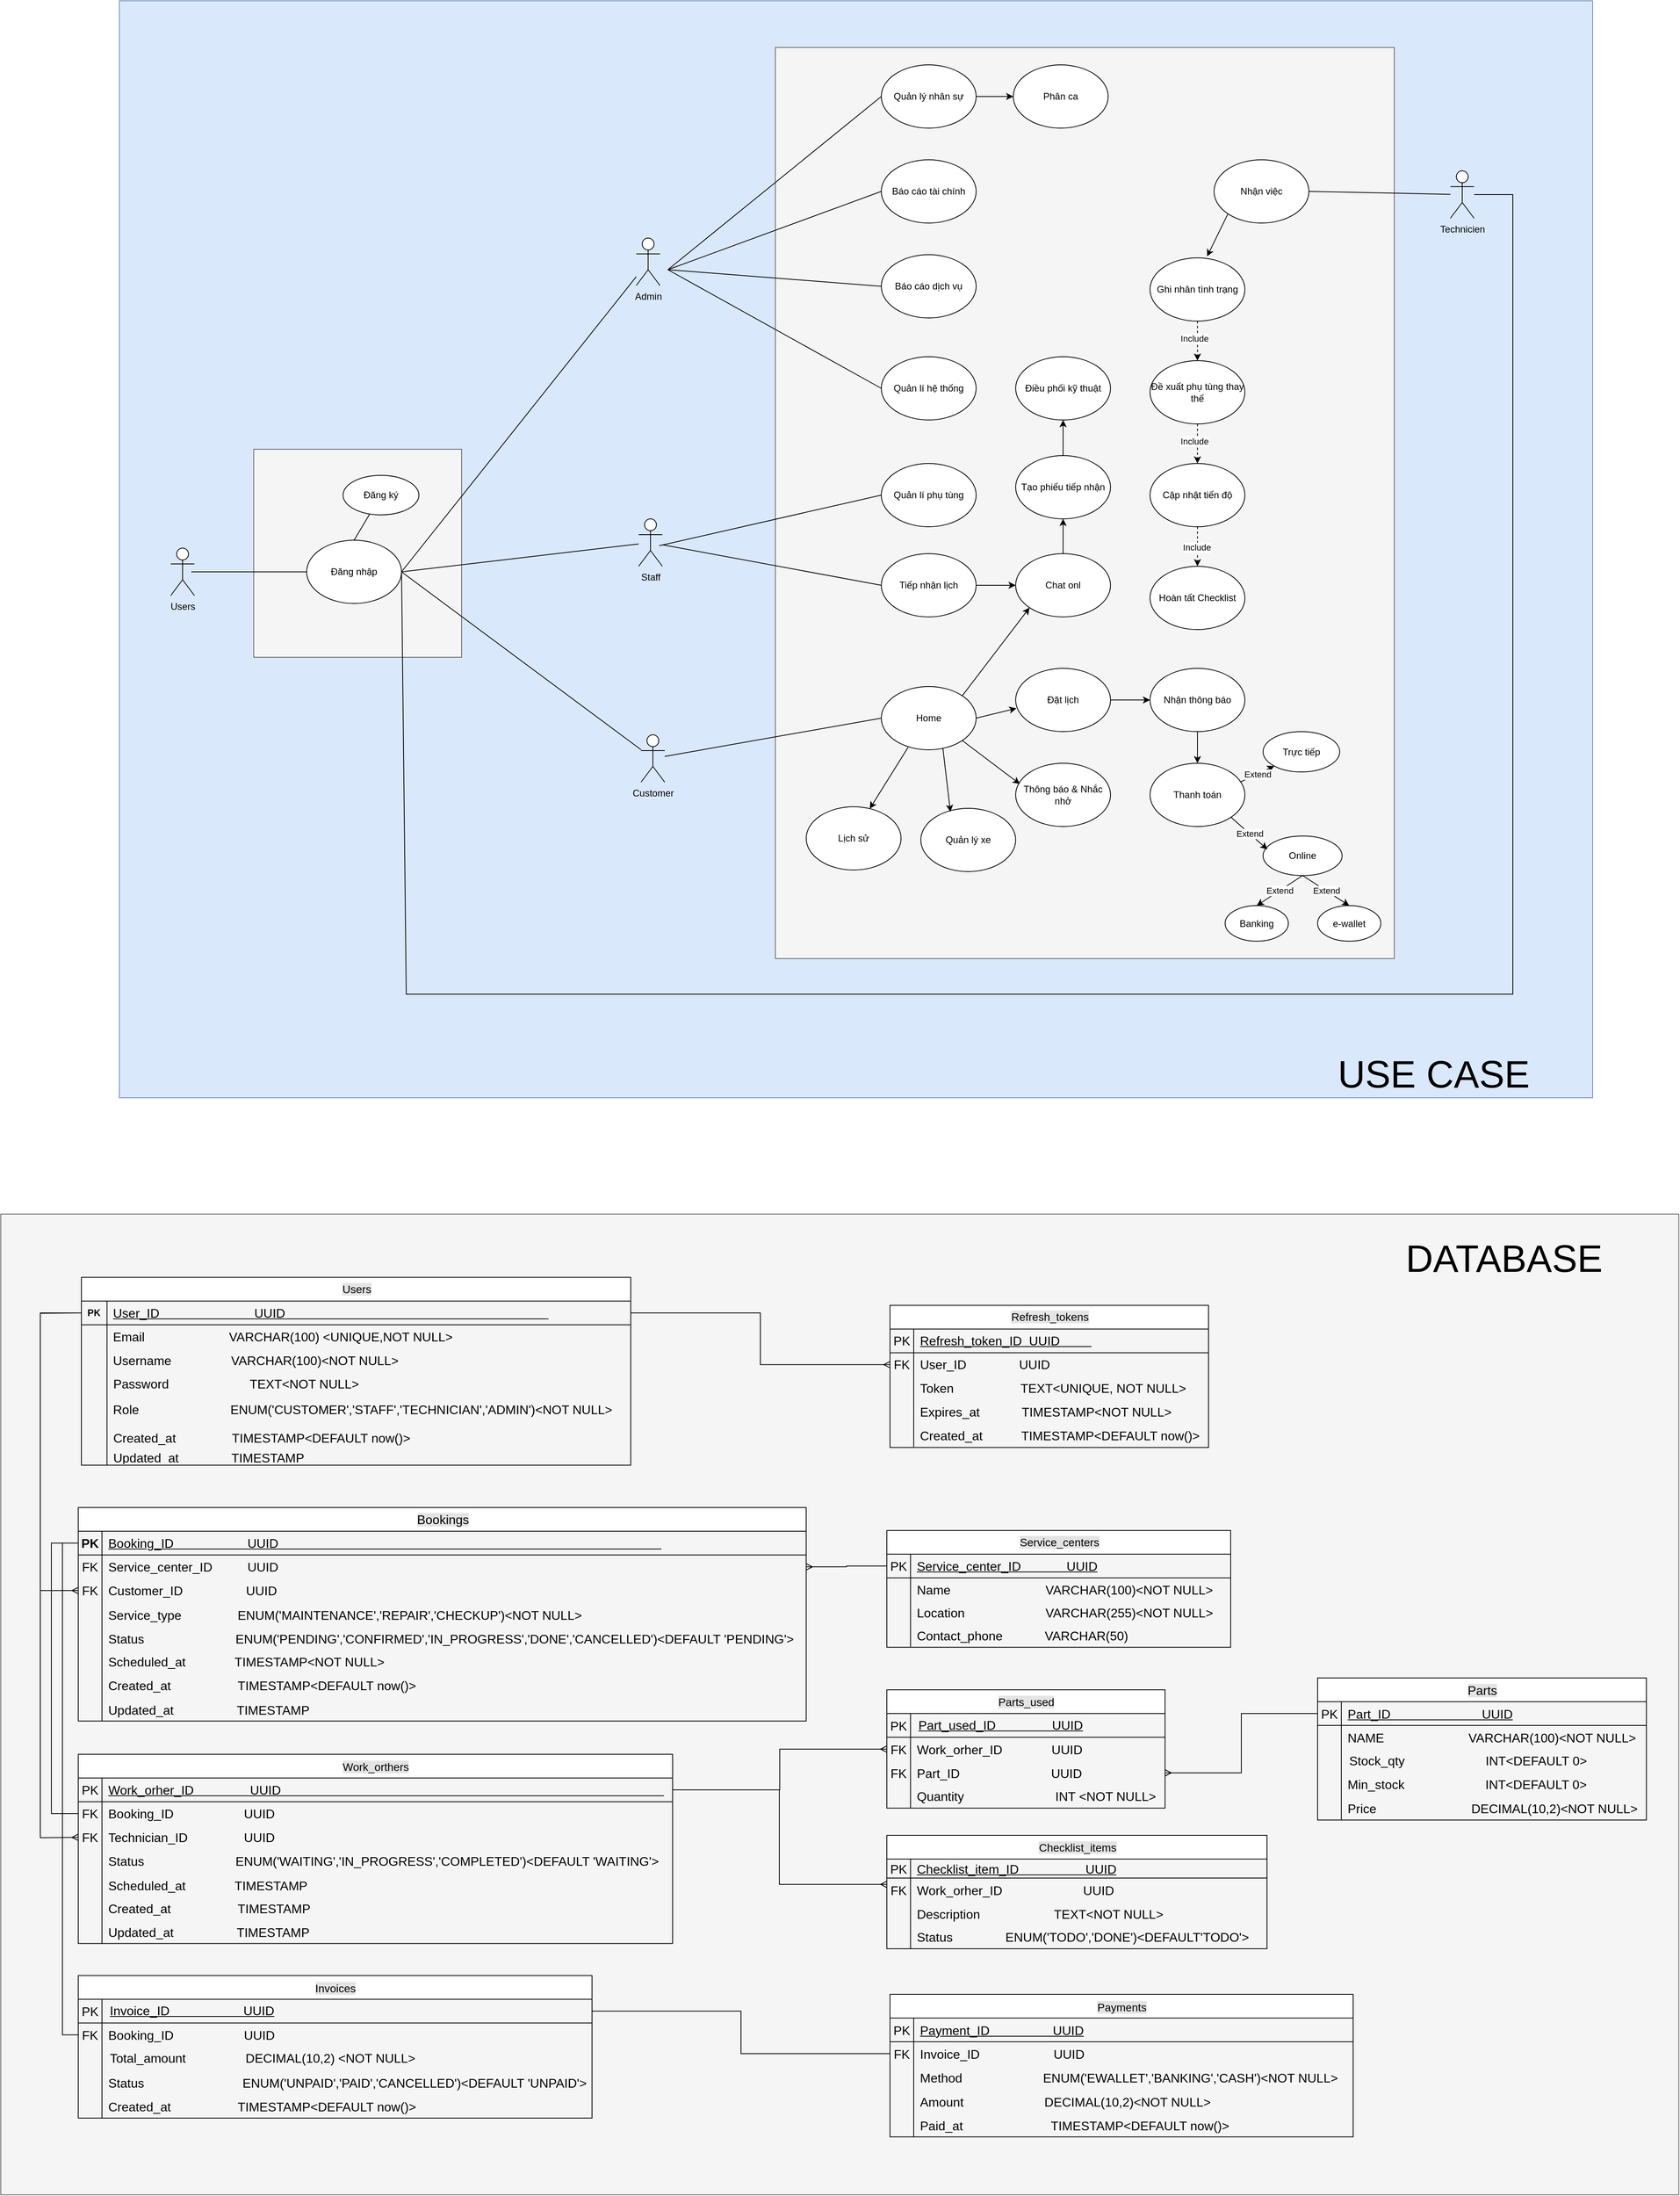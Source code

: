 <mxfile version="28.1.2">
  <diagram name="Page-1" id="RVCaZ9FG7calSAcKVgff">
    <mxGraphModel dx="2128" dy="1100" grid="0" gridSize="10" guides="1" tooltips="1" connect="1" arrows="1" fold="1" page="1" pageScale="1" pageWidth="3300" pageHeight="4681" background="#FFFFFF" math="0" shadow="0">
      <root>
        <object label="" cuongcoder="cuong0731258" id="0">
          <mxCell />
        </object>
        <mxCell id="1" parent="0" />
        <mxCell id="24aggGNqS6IsRwTxLsvb-120" value="" style="rounded=0;whiteSpace=wrap;html=1;fillColor=#dae8fc;strokeColor=#6c8ebf;" parent="1" vertex="1">
          <mxGeometry x="759" y="127" width="1864" height="1387" as="geometry" />
        </mxCell>
        <mxCell id="mMZ-jll8AoH2pBrplChj-9" value="" style="rounded=0;whiteSpace=wrap;html=1;fillColor=#f5f5f5;fontColor=#333333;strokeColor=#666666;" parent="1" vertex="1">
          <mxGeometry x="1589" y="186" width="783" height="1152" as="geometry" />
        </mxCell>
        <mxCell id="24aggGNqS6IsRwTxLsvb-382" value="" style="rounded=0;whiteSpace=wrap;html=1;fillColor=#f5f5f5;strokeColor=#666666;fontColor=#333333;" parent="1" vertex="1">
          <mxGeometry x="609" y="1661" width="2123" height="1240" as="geometry" />
        </mxCell>
        <mxCell id="24aggGNqS6IsRwTxLsvb-1" value="" style="whiteSpace=wrap;html=1;aspect=fixed;fillColor=#f5f5f5;fontColor=#333333;strokeColor=#666666;" parent="1" vertex="1">
          <mxGeometry x="929" y="694" width="263" height="263" as="geometry" />
        </mxCell>
        <mxCell id="24aggGNqS6IsRwTxLsvb-2" value="Customer" style="shape=umlActor;verticalLabelPosition=bottom;verticalAlign=top;html=1;outlineConnect=0;" parent="1" vertex="1">
          <mxGeometry x="1419" y="1055" width="30" height="60" as="geometry" />
        </mxCell>
        <mxCell id="24aggGNqS6IsRwTxLsvb-3" value="Home" style="ellipse;whiteSpace=wrap;html=1;" parent="1" vertex="1">
          <mxGeometry x="1723" y="994" width="120" height="80" as="geometry" />
        </mxCell>
        <mxCell id="24aggGNqS6IsRwTxLsvb-4" value="Quản lý xe" style="ellipse;whiteSpace=wrap;html=1;" parent="1" vertex="1">
          <mxGeometry x="1773" y="1148" width="120" height="80" as="geometry" />
        </mxCell>
        <mxCell id="24aggGNqS6IsRwTxLsvb-5" value="Đặt lịch" style="ellipse;whiteSpace=wrap;html=1;" parent="1" vertex="1">
          <mxGeometry x="1893" y="971" width="120" height="80" as="geometry" />
        </mxCell>
        <mxCell id="24aggGNqS6IsRwTxLsvb-6" value="Nhận thông báo" style="ellipse;whiteSpace=wrap;html=1;" parent="1" vertex="1">
          <mxGeometry x="2063" y="971" width="120" height="80" as="geometry" />
        </mxCell>
        <mxCell id="24aggGNqS6IsRwTxLsvb-7" value="Thanh toán" style="ellipse;whiteSpace=wrap;html=1;" parent="1" vertex="1">
          <mxGeometry x="2063" y="1091" width="120" height="80" as="geometry" />
        </mxCell>
        <mxCell id="24aggGNqS6IsRwTxLsvb-16" value="Staff" style="shape=umlActor;verticalLabelPosition=bottom;verticalAlign=top;html=1;outlineConnect=0;" parent="1" vertex="1">
          <mxGeometry x="1416" y="782" width="30" height="60" as="geometry" />
        </mxCell>
        <mxCell id="24aggGNqS6IsRwTxLsvb-31" value="" style="edgeStyle=orthogonalEdgeStyle;rounded=0;orthogonalLoop=1;jettySize=auto;html=1;" parent="1" source="24aggGNqS6IsRwTxLsvb-19" target="24aggGNqS6IsRwTxLsvb-22" edge="1">
          <mxGeometry relative="1" as="geometry" />
        </mxCell>
        <mxCell id="24aggGNqS6IsRwTxLsvb-19" value="Chat onl" style="ellipse;whiteSpace=wrap;html=1;" parent="1" vertex="1">
          <mxGeometry x="1893" y="826" width="120" height="80" as="geometry" />
        </mxCell>
        <mxCell id="24aggGNqS6IsRwTxLsvb-20" value="Tiếp nhận lịch" style="ellipse;whiteSpace=wrap;html=1;" parent="1" vertex="1">
          <mxGeometry x="1723" y="826" width="120" height="80" as="geometry" />
        </mxCell>
        <mxCell id="24aggGNqS6IsRwTxLsvb-33" value="" style="edgeStyle=orthogonalEdgeStyle;rounded=0;orthogonalLoop=1;jettySize=auto;html=1;" parent="1" source="24aggGNqS6IsRwTxLsvb-22" target="24aggGNqS6IsRwTxLsvb-23" edge="1">
          <mxGeometry relative="1" as="geometry" />
        </mxCell>
        <mxCell id="24aggGNqS6IsRwTxLsvb-22" value="Tạo phiếu tiếp nhận" style="ellipse;whiteSpace=wrap;html=1;" parent="1" vertex="1">
          <mxGeometry x="1893" y="702" width="120" height="80" as="geometry" />
        </mxCell>
        <mxCell id="24aggGNqS6IsRwTxLsvb-23" value="Điều phối kỹ thuật" style="ellipse;whiteSpace=wrap;html=1;" parent="1" vertex="1">
          <mxGeometry x="1893" y="577" width="120" height="80" as="geometry" />
        </mxCell>
        <mxCell id="24aggGNqS6IsRwTxLsvb-30" value="" style="endArrow=classic;html=1;rounded=0;entryX=0;entryY=0.5;entryDx=0;entryDy=0;exitX=1;exitY=0.5;exitDx=0;exitDy=0;" parent="1" source="24aggGNqS6IsRwTxLsvb-20" target="24aggGNqS6IsRwTxLsvb-19" edge="1">
          <mxGeometry width="50" height="50" relative="1" as="geometry">
            <mxPoint x="1833" y="827" as="sourcePoint" />
            <mxPoint x="1883" y="777" as="targetPoint" />
          </mxGeometry>
        </mxCell>
        <mxCell id="24aggGNqS6IsRwTxLsvb-34" value="Technicien" style="shape=umlActor;verticalLabelPosition=bottom;verticalAlign=top;html=1;outlineConnect=0;" parent="1" vertex="1">
          <mxGeometry x="2443" y="342" width="30" height="60" as="geometry" />
        </mxCell>
        <mxCell id="24aggGNqS6IsRwTxLsvb-36" value="Nhận việc" style="ellipse;whiteSpace=wrap;html=1;" parent="1" vertex="1">
          <mxGeometry x="2144" y="328" width="120" height="80" as="geometry" />
        </mxCell>
        <mxCell id="24aggGNqS6IsRwTxLsvb-40" value="" style="edgeStyle=orthogonalEdgeStyle;rounded=0;orthogonalLoop=1;jettySize=auto;html=1;dashed=1;" parent="1" source="24aggGNqS6IsRwTxLsvb-37" target="24aggGNqS6IsRwTxLsvb-39" edge="1">
          <mxGeometry relative="1" as="geometry" />
        </mxCell>
        <mxCell id="24aggGNqS6IsRwTxLsvb-116" value="Include" style="edgeLabel;html=1;align=center;verticalAlign=middle;resizable=0;points=[];" parent="24aggGNqS6IsRwTxLsvb-40" vertex="1" connectable="0">
          <mxGeometry x="-0.115" y="-4" relative="1" as="geometry">
            <mxPoint as="offset" />
          </mxGeometry>
        </mxCell>
        <mxCell id="24aggGNqS6IsRwTxLsvb-37" value="Ghi nhân tình trạng" style="ellipse;whiteSpace=wrap;html=1;" parent="1" vertex="1">
          <mxGeometry x="2063" y="452" width="120" height="80" as="geometry" />
        </mxCell>
        <mxCell id="24aggGNqS6IsRwTxLsvb-74" value="" style="edgeStyle=orthogonalEdgeStyle;rounded=0;orthogonalLoop=1;jettySize=auto;html=1;dashed=1;" parent="1" source="24aggGNqS6IsRwTxLsvb-38" target="24aggGNqS6IsRwTxLsvb-73" edge="1">
          <mxGeometry relative="1" as="geometry" />
        </mxCell>
        <mxCell id="24aggGNqS6IsRwTxLsvb-118" value="Include" style="edgeLabel;html=1;align=center;verticalAlign=middle;resizable=0;points=[];" parent="24aggGNqS6IsRwTxLsvb-74" vertex="1" connectable="0">
          <mxGeometry x="0.015" y="-1" relative="1" as="geometry">
            <mxPoint as="offset" />
          </mxGeometry>
        </mxCell>
        <mxCell id="24aggGNqS6IsRwTxLsvb-38" value="Cập nhật tiến độ" style="ellipse;whiteSpace=wrap;html=1;" parent="1" vertex="1">
          <mxGeometry x="2063" y="712" width="120" height="80" as="geometry" />
        </mxCell>
        <mxCell id="24aggGNqS6IsRwTxLsvb-41" value="" style="edgeStyle=orthogonalEdgeStyle;rounded=0;orthogonalLoop=1;jettySize=auto;html=1;dashed=1;" parent="1" source="24aggGNqS6IsRwTxLsvb-39" target="24aggGNqS6IsRwTxLsvb-38" edge="1">
          <mxGeometry relative="1" as="geometry" />
        </mxCell>
        <mxCell id="24aggGNqS6IsRwTxLsvb-117" value="Include" style="edgeLabel;html=1;align=center;verticalAlign=middle;resizable=0;points=[];" parent="24aggGNqS6IsRwTxLsvb-41" vertex="1" connectable="0">
          <mxGeometry x="-0.144" y="-4" relative="1" as="geometry">
            <mxPoint as="offset" />
          </mxGeometry>
        </mxCell>
        <mxCell id="24aggGNqS6IsRwTxLsvb-39" value="Đề xuất phụ tùng thay thế" style="ellipse;whiteSpace=wrap;html=1;" parent="1" vertex="1">
          <mxGeometry x="2063" y="582" width="120" height="80" as="geometry" />
        </mxCell>
        <mxCell id="24aggGNqS6IsRwTxLsvb-45" value="" style="endArrow=classic;html=1;rounded=0;exitX=1;exitY=0.5;exitDx=0;exitDy=0;entryX=0;entryY=0.5;entryDx=0;entryDy=0;" parent="1" source="24aggGNqS6IsRwTxLsvb-5" target="24aggGNqS6IsRwTxLsvb-6" edge="1">
          <mxGeometry width="50" height="50" relative="1" as="geometry">
            <mxPoint x="2143" y="1165" as="sourcePoint" />
            <mxPoint x="2193" y="1115" as="targetPoint" />
          </mxGeometry>
        </mxCell>
        <mxCell id="24aggGNqS6IsRwTxLsvb-46" value="" style="endArrow=classic;html=1;rounded=0;exitX=0.5;exitY=1;exitDx=0;exitDy=0;entryX=0.5;entryY=0;entryDx=0;entryDy=0;" parent="1" source="24aggGNqS6IsRwTxLsvb-6" target="24aggGNqS6IsRwTxLsvb-7" edge="1">
          <mxGeometry width="50" height="50" relative="1" as="geometry">
            <mxPoint x="2003" y="1670" as="sourcePoint" />
            <mxPoint x="2168" y="1620" as="targetPoint" />
          </mxGeometry>
        </mxCell>
        <mxCell id="24aggGNqS6IsRwTxLsvb-49" value="Admin" style="shape=umlActor;verticalLabelPosition=bottom;verticalAlign=top;html=1;outlineConnect=0;" parent="1" vertex="1">
          <mxGeometry x="1413" y="427" width="30" height="60" as="geometry" />
        </mxCell>
        <mxCell id="24aggGNqS6IsRwTxLsvb-51" value="Phân ca" style="ellipse;whiteSpace=wrap;html=1;" parent="1" vertex="1">
          <mxGeometry x="1890" y="208" width="120" height="80" as="geometry" />
        </mxCell>
        <mxCell id="24aggGNqS6IsRwTxLsvb-56" value="" style="edgeStyle=orthogonalEdgeStyle;rounded=0;orthogonalLoop=1;jettySize=auto;html=1;" parent="1" source="24aggGNqS6IsRwTxLsvb-52" target="24aggGNqS6IsRwTxLsvb-51" edge="1">
          <mxGeometry relative="1" as="geometry" />
        </mxCell>
        <mxCell id="24aggGNqS6IsRwTxLsvb-52" value="Quản lý nhân sự" style="ellipse;whiteSpace=wrap;html=1;" parent="1" vertex="1">
          <mxGeometry x="1723" y="208" width="120" height="80" as="geometry" />
        </mxCell>
        <mxCell id="24aggGNqS6IsRwTxLsvb-53" value="Báo cáo tài chính" style="ellipse;whiteSpace=wrap;html=1;" parent="1" vertex="1">
          <mxGeometry x="1723" y="328" width="120" height="80" as="geometry" />
        </mxCell>
        <mxCell id="24aggGNqS6IsRwTxLsvb-54" value="Quản lí hệ thống" style="ellipse;whiteSpace=wrap;html=1;" parent="1" vertex="1">
          <mxGeometry x="1723" y="577" width="120" height="80" as="geometry" />
        </mxCell>
        <mxCell id="24aggGNqS6IsRwTxLsvb-59" value="" style="endArrow=none;html=1;rounded=0;entryX=0;entryY=0.5;entryDx=0;entryDy=0;" parent="1" source="24aggGNqS6IsRwTxLsvb-2" target="24aggGNqS6IsRwTxLsvb-3" edge="1">
          <mxGeometry width="50" height="50" relative="1" as="geometry">
            <mxPoint x="743" y="727" as="sourcePoint" />
            <mxPoint x="1383" y="1057" as="targetPoint" />
          </mxGeometry>
        </mxCell>
        <mxCell id="24aggGNqS6IsRwTxLsvb-63" value="" style="endArrow=none;html=1;rounded=0;entryX=0;entryY=0.5;entryDx=0;entryDy=0;" parent="1" target="24aggGNqS6IsRwTxLsvb-52" edge="1">
          <mxGeometry width="50" height="50" relative="1" as="geometry">
            <mxPoint x="1453" y="467" as="sourcePoint" />
            <mxPoint x="1503" y="417" as="targetPoint" />
          </mxGeometry>
        </mxCell>
        <mxCell id="24aggGNqS6IsRwTxLsvb-64" value="" style="endArrow=none;html=1;rounded=0;entryX=0;entryY=0.5;entryDx=0;entryDy=0;" parent="1" target="24aggGNqS6IsRwTxLsvb-53" edge="1">
          <mxGeometry width="50" height="50" relative="1" as="geometry">
            <mxPoint x="1453" y="467" as="sourcePoint" />
            <mxPoint x="1553" y="417" as="targetPoint" />
          </mxGeometry>
        </mxCell>
        <mxCell id="24aggGNqS6IsRwTxLsvb-65" value="" style="endArrow=none;html=1;rounded=0;entryX=0;entryY=0.5;entryDx=0;entryDy=0;" parent="1" target="24aggGNqS6IsRwTxLsvb-54" edge="1">
          <mxGeometry width="50" height="50" relative="1" as="geometry">
            <mxPoint x="1453" y="467" as="sourcePoint" />
            <mxPoint x="1553" y="487" as="targetPoint" />
          </mxGeometry>
        </mxCell>
        <mxCell id="24aggGNqS6IsRwTxLsvb-71" value="Quản lí phụ tùng" style="ellipse;whiteSpace=wrap;html=1;" parent="1" vertex="1">
          <mxGeometry x="1723" y="712" width="120" height="80" as="geometry" />
        </mxCell>
        <mxCell id="24aggGNqS6IsRwTxLsvb-73" value="Hoàn tất Checklist" style="ellipse;whiteSpace=wrap;html=1;" parent="1" vertex="1">
          <mxGeometry x="2063" y="842" width="120" height="80" as="geometry" />
        </mxCell>
        <mxCell id="24aggGNqS6IsRwTxLsvb-75" value="Lịch sử" style="ellipse;whiteSpace=wrap;html=1;" parent="1" vertex="1">
          <mxGeometry x="1628" y="1146" width="120" height="80" as="geometry" />
        </mxCell>
        <mxCell id="24aggGNqS6IsRwTxLsvb-80" value="" style="endArrow=classic;html=1;rounded=0;exitX=0.649;exitY=0.969;exitDx=0;exitDy=0;entryX=0.312;entryY=0.057;entryDx=0;entryDy=0;exitPerimeter=0;entryPerimeter=0;" parent="1" source="24aggGNqS6IsRwTxLsvb-3" target="24aggGNqS6IsRwTxLsvb-4" edge="1">
          <mxGeometry width="50" height="50" relative="1" as="geometry">
            <mxPoint x="1963" y="1310" as="sourcePoint" />
            <mxPoint x="2013" y="1260" as="targetPoint" />
          </mxGeometry>
        </mxCell>
        <mxCell id="24aggGNqS6IsRwTxLsvb-81" value="" style="endArrow=classic;html=1;rounded=0;exitX=1;exitY=0.5;exitDx=0;exitDy=0;entryX=0.008;entryY=0.633;entryDx=0;entryDy=0;entryPerimeter=0;" parent="1" source="24aggGNqS6IsRwTxLsvb-3" target="24aggGNqS6IsRwTxLsvb-5" edge="1">
          <mxGeometry width="50" height="50" relative="1" as="geometry">
            <mxPoint x="1933" y="1220" as="sourcePoint" />
            <mxPoint x="1983" y="1170" as="targetPoint" />
          </mxGeometry>
        </mxCell>
        <mxCell id="24aggGNqS6IsRwTxLsvb-83" value="Thông báo &amp;amp; Nhắc nhở" style="ellipse;whiteSpace=wrap;html=1;" parent="1" vertex="1">
          <mxGeometry x="1893" y="1091" width="120" height="80" as="geometry" />
        </mxCell>
        <mxCell id="24aggGNqS6IsRwTxLsvb-84" value="" style="endArrow=classic;html=1;rounded=0;exitX=1;exitY=1;exitDx=0;exitDy=0;entryX=0.044;entryY=0.328;entryDx=0;entryDy=0;entryPerimeter=0;" parent="1" source="24aggGNqS6IsRwTxLsvb-3" target="24aggGNqS6IsRwTxLsvb-83" edge="1">
          <mxGeometry width="50" height="50" relative="1" as="geometry">
            <mxPoint x="1993" y="1310" as="sourcePoint" />
            <mxPoint x="2043" y="1260" as="targetPoint" />
          </mxGeometry>
        </mxCell>
        <mxCell id="24aggGNqS6IsRwTxLsvb-89" value="" style="endArrow=classic;html=1;rounded=0;entryX=0.67;entryY=0.032;entryDx=0;entryDy=0;exitX=0.283;exitY=0.959;exitDx=0;exitDy=0;exitPerimeter=0;entryPerimeter=0;" parent="1" source="24aggGNqS6IsRwTxLsvb-3" target="24aggGNqS6IsRwTxLsvb-75" edge="1">
          <mxGeometry width="50" height="50" relative="1" as="geometry">
            <mxPoint x="1728" y="1335" as="sourcePoint" />
            <mxPoint x="1778" y="1285" as="targetPoint" />
          </mxGeometry>
        </mxCell>
        <mxCell id="24aggGNqS6IsRwTxLsvb-91" value="Báo cáo dịch vụ" style="ellipse;whiteSpace=wrap;html=1;" parent="1" vertex="1">
          <mxGeometry x="1723" y="448" width="120" height="80" as="geometry" />
        </mxCell>
        <mxCell id="24aggGNqS6IsRwTxLsvb-92" value="" style="endArrow=none;html=1;rounded=0;entryX=0;entryY=0.5;entryDx=0;entryDy=0;" parent="1" target="24aggGNqS6IsRwTxLsvb-91" edge="1">
          <mxGeometry width="50" height="50" relative="1" as="geometry">
            <mxPoint x="1453" y="467" as="sourcePoint" />
            <mxPoint x="1688" y="477" as="targetPoint" />
          </mxGeometry>
        </mxCell>
        <mxCell id="24aggGNqS6IsRwTxLsvb-94" value="Trực tiếp" style="ellipse;whiteSpace=wrap;html=1;" parent="1" vertex="1">
          <mxGeometry x="2206" y="1051" width="97" height="51" as="geometry" />
        </mxCell>
        <mxCell id="24aggGNqS6IsRwTxLsvb-95" value="Online" style="ellipse;whiteSpace=wrap;html=1;" parent="1" vertex="1">
          <mxGeometry x="2206" y="1183" width="100" height="50" as="geometry" />
        </mxCell>
        <mxCell id="24aggGNqS6IsRwTxLsvb-96" value="Banking" style="ellipse;whiteSpace=wrap;html=1;" parent="1" vertex="1">
          <mxGeometry x="2158" y="1271" width="80" height="45" as="geometry" />
        </mxCell>
        <mxCell id="24aggGNqS6IsRwTxLsvb-97" value="e-wallet" style="ellipse;whiteSpace=wrap;html=1;" parent="1" vertex="1">
          <mxGeometry x="2275" y="1271" width="80" height="45" as="geometry" />
        </mxCell>
        <mxCell id="24aggGNqS6IsRwTxLsvb-102" value="" style="endArrow=none;html=1;rounded=0;entryX=0;entryY=0.5;entryDx=0;entryDy=0;" parent="1" source="24aggGNqS6IsRwTxLsvb-16" target="24aggGNqS6IsRwTxLsvb-20" edge="1">
          <mxGeometry width="50" height="50" relative="1" as="geometry">
            <mxPoint x="1613" y="772" as="sourcePoint" />
            <mxPoint x="1663" y="722" as="targetPoint" />
          </mxGeometry>
        </mxCell>
        <mxCell id="24aggGNqS6IsRwTxLsvb-103" value="" style="endArrow=none;html=1;rounded=0;entryX=0;entryY=0.5;entryDx=0;entryDy=0;" parent="1" target="24aggGNqS6IsRwTxLsvb-71" edge="1">
          <mxGeometry width="50" height="50" relative="1" as="geometry">
            <mxPoint x="1442" y="816" as="sourcePoint" />
            <mxPoint x="1723" y="802" as="targetPoint" />
          </mxGeometry>
        </mxCell>
        <mxCell id="24aggGNqS6IsRwTxLsvb-104" value="" style="endArrow=classic;html=1;rounded=0;exitX=0;exitY=1;exitDx=0;exitDy=0;entryX=0.602;entryY=-0.023;entryDx=0;entryDy=0;entryPerimeter=0;" parent="1" source="24aggGNqS6IsRwTxLsvb-36" target="24aggGNqS6IsRwTxLsvb-37" edge="1">
          <mxGeometry width="50" height="50" relative="1" as="geometry">
            <mxPoint x="2043" y="417" as="sourcePoint" />
            <mxPoint x="2093" y="367" as="targetPoint" />
          </mxGeometry>
        </mxCell>
        <mxCell id="24aggGNqS6IsRwTxLsvb-106" value="" style="endArrow=none;html=1;rounded=0;exitX=1;exitY=0.5;exitDx=0;exitDy=0;" parent="1" source="24aggGNqS6IsRwTxLsvb-36" target="24aggGNqS6IsRwTxLsvb-34" edge="1">
          <mxGeometry width="50" height="50" relative="1" as="geometry">
            <mxPoint x="2323" y="467" as="sourcePoint" />
            <mxPoint x="2373" y="417" as="targetPoint" />
          </mxGeometry>
        </mxCell>
        <mxCell id="24aggGNqS6IsRwTxLsvb-107" value="" style="endArrow=classic;html=1;rounded=0;exitX=0.952;exitY=0.298;exitDx=0;exitDy=0;exitPerimeter=0;entryX=0;entryY=1;entryDx=0;entryDy=0;" parent="1" source="24aggGNqS6IsRwTxLsvb-7" target="24aggGNqS6IsRwTxLsvb-94" edge="1">
          <mxGeometry relative="1" as="geometry">
            <mxPoint x="2259" y="1162" as="sourcePoint" />
            <mxPoint x="2359" y="1162" as="targetPoint" />
          </mxGeometry>
        </mxCell>
        <mxCell id="24aggGNqS6IsRwTxLsvb-108" value="Extend" style="edgeLabel;resizable=0;html=1;;align=center;verticalAlign=middle;" parent="24aggGNqS6IsRwTxLsvb-107" connectable="0" vertex="1">
          <mxGeometry relative="1" as="geometry" />
        </mxCell>
        <mxCell id="24aggGNqS6IsRwTxLsvb-109" value="" style="endArrow=classic;html=1;rounded=0;exitX=1;exitY=1;exitDx=0;exitDy=0;entryX=0.055;entryY=0.339;entryDx=0;entryDy=0;entryPerimeter=0;" parent="1" source="24aggGNqS6IsRwTxLsvb-7" target="24aggGNqS6IsRwTxLsvb-95" edge="1">
          <mxGeometry relative="1" as="geometry">
            <mxPoint x="2189" y="1210" as="sourcePoint" />
            <mxPoint x="2220" y="1247" as="targetPoint" />
          </mxGeometry>
        </mxCell>
        <mxCell id="24aggGNqS6IsRwTxLsvb-110" value="Extend" style="edgeLabel;resizable=0;html=1;;align=center;verticalAlign=middle;" parent="24aggGNqS6IsRwTxLsvb-109" connectable="0" vertex="1">
          <mxGeometry relative="1" as="geometry" />
        </mxCell>
        <mxCell id="24aggGNqS6IsRwTxLsvb-111" value="" style="endArrow=classic;html=1;rounded=0;exitX=0.5;exitY=1;exitDx=0;exitDy=0;entryX=0.5;entryY=0;entryDx=0;entryDy=0;" parent="1" source="24aggGNqS6IsRwTxLsvb-95" target="24aggGNqS6IsRwTxLsvb-96" edge="1">
          <mxGeometry relative="1" as="geometry">
            <mxPoint x="2079" y="1282.5" as="sourcePoint" />
            <mxPoint x="2100" y="1299.5" as="targetPoint" />
          </mxGeometry>
        </mxCell>
        <mxCell id="24aggGNqS6IsRwTxLsvb-112" value="Extend" style="edgeLabel;resizable=0;html=1;;align=center;verticalAlign=middle;" parent="24aggGNqS6IsRwTxLsvb-111" connectable="0" vertex="1">
          <mxGeometry relative="1" as="geometry" />
        </mxCell>
        <mxCell id="24aggGNqS6IsRwTxLsvb-113" value="" style="endArrow=classic;html=1;rounded=0;exitX=0.5;exitY=1;exitDx=0;exitDy=0;entryX=0.5;entryY=0;entryDx=0;entryDy=0;" parent="1" source="24aggGNqS6IsRwTxLsvb-95" target="24aggGNqS6IsRwTxLsvb-97" edge="1">
          <mxGeometry relative="1" as="geometry">
            <mxPoint x="2079" y="1282.5" as="sourcePoint" />
            <mxPoint x="2080" y="1339.5" as="targetPoint" />
          </mxGeometry>
        </mxCell>
        <mxCell id="24aggGNqS6IsRwTxLsvb-114" value="Extend" style="edgeLabel;resizable=0;html=1;;align=center;verticalAlign=middle;" parent="24aggGNqS6IsRwTxLsvb-113" connectable="0" vertex="1">
          <mxGeometry relative="1" as="geometry" />
        </mxCell>
        <mxCell id="24aggGNqS6IsRwTxLsvb-121" value="&lt;font style=&quot;font-size: 48px;&quot;&gt;USE CASE&lt;/font&gt;" style="text;html=1;align=center;verticalAlign=middle;whiteSpace=wrap;rounded=0;" parent="1" vertex="1">
          <mxGeometry x="2255" y="1469" width="334" height="30" as="geometry" />
        </mxCell>
        <mxCell id="24aggGNqS6IsRwTxLsvb-156" value="&lt;span style=&quot;font-size: 14px; font-weight: 400; text-align: left; text-wrap-mode: wrap; background-color: rgb(228, 228, 228);&quot;&gt;Users&lt;/span&gt;" style="shape=table;startSize=30;container=1;collapsible=1;childLayout=tableLayout;fixedRows=1;rowLines=0;fontStyle=1;align=center;resizeLast=1;html=1;" parent="1" vertex="1">
          <mxGeometry x="711" y="1741" width="695" height="237.46" as="geometry" />
        </mxCell>
        <mxCell id="24aggGNqS6IsRwTxLsvb-157" value="" style="shape=tableRow;horizontal=0;startSize=0;swimlaneHead=0;swimlaneBody=0;fillColor=none;collapsible=0;dropTarget=0;points=[[0,0.5],[1,0.5]];portConstraint=eastwest;top=0;left=0;right=0;bottom=1;" parent="24aggGNqS6IsRwTxLsvb-156" vertex="1">
          <mxGeometry y="30" width="695" height="30" as="geometry" />
        </mxCell>
        <mxCell id="24aggGNqS6IsRwTxLsvb-158" value="PK" style="shape=partialRectangle;connectable=0;fillColor=none;top=0;left=0;bottom=0;right=0;fontStyle=1;overflow=hidden;whiteSpace=wrap;html=1;" parent="24aggGNqS6IsRwTxLsvb-157" vertex="1">
          <mxGeometry width="32.353" height="30" as="geometry">
            <mxRectangle width="32.353" height="30" as="alternateBounds" />
          </mxGeometry>
        </mxCell>
        <mxCell id="24aggGNqS6IsRwTxLsvb-159" value="&lt;span style=&quot;font-size: medium; font-weight: 400;&quot;&gt;User_ID&amp;nbsp; &amp;nbsp; &amp;nbsp; &amp;nbsp; &amp;nbsp; &amp;nbsp; &amp;nbsp; &amp;nbsp; &amp;nbsp; &amp;nbsp; &amp;nbsp; &amp;nbsp; &amp;nbsp; &amp;nbsp;UUID&amp;nbsp; &amp;nbsp; &amp;nbsp; &amp;nbsp; &amp;nbsp; &amp;nbsp; &amp;nbsp; &amp;nbsp; &amp;nbsp; &amp;nbsp; &amp;nbsp; &amp;nbsp; &amp;nbsp; &amp;nbsp; &amp;nbsp; &amp;nbsp; &amp;nbsp; &amp;nbsp; &amp;nbsp; &amp;nbsp; &amp;nbsp; &amp;nbsp; &amp;nbsp; &amp;nbsp; &amp;nbsp; &amp;nbsp; &amp;nbsp; &amp;nbsp; &amp;nbsp; &amp;nbsp; &amp;nbsp; &amp;nbsp; &amp;nbsp; &amp;nbsp; &amp;nbsp; &amp;nbsp; &amp;nbsp; &amp;nbsp;&lt;/span&gt;" style="shape=partialRectangle;connectable=0;fillColor=none;top=0;left=0;bottom=0;right=0;align=left;spacingLeft=6;fontStyle=5;overflow=hidden;whiteSpace=wrap;html=1;" parent="24aggGNqS6IsRwTxLsvb-157" vertex="1">
          <mxGeometry x="32.353" width="662.647" height="30" as="geometry">
            <mxRectangle width="662.647" height="30" as="alternateBounds" />
          </mxGeometry>
        </mxCell>
        <mxCell id="24aggGNqS6IsRwTxLsvb-160" value="" style="shape=tableRow;horizontal=0;startSize=0;swimlaneHead=0;swimlaneBody=0;fillColor=none;collapsible=0;dropTarget=0;points=[[0,0.5],[1,0.5]];portConstraint=eastwest;top=0;left=0;right=0;bottom=0;" parent="24aggGNqS6IsRwTxLsvb-156" vertex="1">
          <mxGeometry y="60" width="695" height="30" as="geometry" />
        </mxCell>
        <mxCell id="24aggGNqS6IsRwTxLsvb-161" value="" style="shape=partialRectangle;connectable=0;fillColor=none;top=0;left=0;bottom=0;right=0;editable=1;overflow=hidden;whiteSpace=wrap;html=1;" parent="24aggGNqS6IsRwTxLsvb-160" vertex="1">
          <mxGeometry width="32.353" height="30" as="geometry">
            <mxRectangle width="32.353" height="30" as="alternateBounds" />
          </mxGeometry>
        </mxCell>
        <mxCell id="24aggGNqS6IsRwTxLsvb-162" value="&lt;span style=&quot;font-size: medium;&quot;&gt;Email&amp;nbsp; &amp;nbsp; &amp;nbsp; &amp;nbsp; &amp;nbsp; &amp;nbsp; &amp;nbsp; &amp;nbsp; &amp;nbsp; &amp;nbsp; &amp;nbsp; &amp;nbsp; VARCHAR(100) &amp;lt;UNIQUE,NOT NULL&amp;gt;&lt;/span&gt;" style="shape=partialRectangle;connectable=0;fillColor=none;top=0;left=0;bottom=0;right=0;align=left;spacingLeft=6;overflow=hidden;whiteSpace=wrap;html=1;" parent="24aggGNqS6IsRwTxLsvb-160" vertex="1">
          <mxGeometry x="32.353" width="662.647" height="30" as="geometry">
            <mxRectangle width="662.647" height="30" as="alternateBounds" />
          </mxGeometry>
        </mxCell>
        <mxCell id="24aggGNqS6IsRwTxLsvb-163" value="" style="shape=tableRow;horizontal=0;startSize=0;swimlaneHead=0;swimlaneBody=0;fillColor=none;collapsible=0;dropTarget=0;points=[[0,0.5],[1,0.5]];portConstraint=eastwest;top=0;left=0;right=0;bottom=0;" parent="24aggGNqS6IsRwTxLsvb-156" vertex="1">
          <mxGeometry y="90" width="695" height="30" as="geometry" />
        </mxCell>
        <mxCell id="24aggGNqS6IsRwTxLsvb-164" value="" style="shape=partialRectangle;connectable=0;fillColor=none;top=0;left=0;bottom=0;right=0;editable=1;overflow=hidden;whiteSpace=wrap;html=1;" parent="24aggGNqS6IsRwTxLsvb-163" vertex="1">
          <mxGeometry width="32.353" height="30" as="geometry">
            <mxRectangle width="32.353" height="30" as="alternateBounds" />
          </mxGeometry>
        </mxCell>
        <mxCell id="24aggGNqS6IsRwTxLsvb-165" value="&lt;span style=&quot;font-size: medium;&quot;&gt;Username&amp;nbsp; &amp;nbsp; &amp;nbsp; &amp;nbsp; &amp;nbsp; &amp;nbsp; &amp;nbsp; &amp;nbsp; &amp;nbsp;VARCHAR(100)&amp;lt;NOT NULL&amp;gt;&lt;/span&gt;" style="shape=partialRectangle;connectable=0;fillColor=none;top=0;left=0;bottom=0;right=0;align=left;spacingLeft=6;overflow=hidden;whiteSpace=wrap;html=1;" parent="24aggGNqS6IsRwTxLsvb-163" vertex="1">
          <mxGeometry x="32.353" width="662.647" height="30" as="geometry">
            <mxRectangle width="662.647" height="30" as="alternateBounds" />
          </mxGeometry>
        </mxCell>
        <mxCell id="24aggGNqS6IsRwTxLsvb-169" value="" style="shape=tableRow;horizontal=0;startSize=0;swimlaneHead=0;swimlaneBody=0;fillColor=none;collapsible=0;dropTarget=0;points=[[0,0.5],[1,0.5]];portConstraint=eastwest;top=0;left=0;right=0;bottom=0;" parent="24aggGNqS6IsRwTxLsvb-156" vertex="1">
          <mxGeometry y="120" width="695" height="27" as="geometry" />
        </mxCell>
        <mxCell id="24aggGNqS6IsRwTxLsvb-170" value="" style="shape=partialRectangle;connectable=0;fillColor=none;top=0;left=0;bottom=0;right=0;editable=1;overflow=hidden;" parent="24aggGNqS6IsRwTxLsvb-169" vertex="1">
          <mxGeometry width="32.353" height="27" as="geometry">
            <mxRectangle width="32.353" height="27" as="alternateBounds" />
          </mxGeometry>
        </mxCell>
        <mxCell id="24aggGNqS6IsRwTxLsvb-171" value="Password                       TEXT&lt;NOT NULL&gt;" style="shape=partialRectangle;connectable=0;fillColor=none;top=0;left=0;bottom=0;right=0;align=left;spacingLeft=6;overflow=hidden;fontStyle=0;fontSize=16;" parent="24aggGNqS6IsRwTxLsvb-169" vertex="1">
          <mxGeometry x="32.353" width="662.647" height="27" as="geometry">
            <mxRectangle width="662.647" height="27" as="alternateBounds" />
          </mxGeometry>
        </mxCell>
        <mxCell id="24aggGNqS6IsRwTxLsvb-166" value="" style="shape=tableRow;horizontal=0;startSize=0;swimlaneHead=0;swimlaneBody=0;fillColor=none;collapsible=0;dropTarget=0;points=[[0,0.5],[1,0.5]];portConstraint=eastwest;top=0;left=0;right=0;bottom=0;" parent="24aggGNqS6IsRwTxLsvb-156" vertex="1">
          <mxGeometry y="147" width="695" height="40" as="geometry" />
        </mxCell>
        <mxCell id="24aggGNqS6IsRwTxLsvb-167" value="" style="shape=partialRectangle;connectable=0;fillColor=none;top=0;left=0;bottom=0;right=0;editable=1;overflow=hidden;whiteSpace=wrap;html=1;" parent="24aggGNqS6IsRwTxLsvb-166" vertex="1">
          <mxGeometry width="32.353" height="40" as="geometry">
            <mxRectangle width="32.353" height="40" as="alternateBounds" />
          </mxGeometry>
        </mxCell>
        <mxCell id="24aggGNqS6IsRwTxLsvb-168" value="&lt;span style=&quot;font-size: medium;&quot;&gt;Role&amp;nbsp; &amp;nbsp; &amp;nbsp; &amp;nbsp; &amp;nbsp; &amp;nbsp; &amp;nbsp; &amp;nbsp; &amp;nbsp; &amp;nbsp; &amp;nbsp; &amp;nbsp; &amp;nbsp; ENUM(&#39;CUSTOMER&#39;,&#39;STAFF&#39;,&#39;TECHNICIAN&#39;,&#39;ADMIN&#39;)&amp;lt;NOT NULL&amp;gt;&lt;/span&gt;" style="shape=partialRectangle;connectable=0;fillColor=none;top=0;left=0;bottom=0;right=0;align=left;spacingLeft=6;overflow=hidden;whiteSpace=wrap;html=1;" parent="24aggGNqS6IsRwTxLsvb-166" vertex="1">
          <mxGeometry x="32.353" width="662.647" height="40" as="geometry">
            <mxRectangle width="662.647" height="40" as="alternateBounds" />
          </mxGeometry>
        </mxCell>
        <mxCell id="24aggGNqS6IsRwTxLsvb-173" value="" style="shape=tableRow;horizontal=0;startSize=0;swimlaneHead=0;swimlaneBody=0;fillColor=none;collapsible=0;dropTarget=0;points=[[0,0.5],[1,0.5]];portConstraint=eastwest;top=0;left=0;right=0;bottom=0;" parent="24aggGNqS6IsRwTxLsvb-156" vertex="1">
          <mxGeometry y="187" width="695" height="30" as="geometry" />
        </mxCell>
        <mxCell id="24aggGNqS6IsRwTxLsvb-174" value="" style="shape=partialRectangle;connectable=0;fillColor=none;top=0;left=0;bottom=0;right=0;editable=1;overflow=hidden;" parent="24aggGNqS6IsRwTxLsvb-173" vertex="1">
          <mxGeometry width="32.353" height="30" as="geometry">
            <mxRectangle width="32.353" height="30" as="alternateBounds" />
          </mxGeometry>
        </mxCell>
        <mxCell id="24aggGNqS6IsRwTxLsvb-175" value="Created_at                TIMESTAMP&lt;DEFAULT now()&gt;" style="shape=partialRectangle;connectable=0;fillColor=none;top=0;left=0;bottom=0;right=0;align=left;spacingLeft=6;overflow=hidden;fontSize=16;" parent="24aggGNqS6IsRwTxLsvb-173" vertex="1">
          <mxGeometry x="32.353" width="662.647" height="30" as="geometry">
            <mxRectangle width="662.647" height="30" as="alternateBounds" />
          </mxGeometry>
        </mxCell>
        <mxCell id="24aggGNqS6IsRwTxLsvb-176" value="" style="shape=tableRow;horizontal=0;startSize=0;swimlaneHead=0;swimlaneBody=0;fillColor=none;collapsible=0;dropTarget=0;points=[[0,0.5],[1,0.5]];portConstraint=eastwest;top=0;left=0;right=0;bottom=0;" parent="24aggGNqS6IsRwTxLsvb-156" vertex="1">
          <mxGeometry y="217" width="695" height="20" as="geometry" />
        </mxCell>
        <mxCell id="24aggGNqS6IsRwTxLsvb-177" value="" style="shape=partialRectangle;connectable=0;fillColor=none;top=0;left=0;bottom=0;right=0;editable=1;overflow=hidden;" parent="24aggGNqS6IsRwTxLsvb-176" vertex="1">
          <mxGeometry width="32.353" height="20" as="geometry">
            <mxRectangle width="32.353" height="20" as="alternateBounds" />
          </mxGeometry>
        </mxCell>
        <mxCell id="24aggGNqS6IsRwTxLsvb-178" value="Updated_at               TIMESTAMP" style="shape=partialRectangle;connectable=0;fillColor=none;top=0;left=0;bottom=0;right=0;align=left;spacingLeft=6;overflow=hidden;fontSize=16;" parent="24aggGNqS6IsRwTxLsvb-176" vertex="1">
          <mxGeometry x="32.353" width="662.647" height="20" as="geometry">
            <mxRectangle width="662.647" height="20" as="alternateBounds" />
          </mxGeometry>
        </mxCell>
        <mxCell id="24aggGNqS6IsRwTxLsvb-179" value="&lt;span style=&quot;font-size: 14px; font-weight: 400; text-align: left; text-wrap-mode: wrap; background-color: rgb(228, 228, 228);&quot;&gt;Refresh_tokens&lt;/span&gt;" style="shape=table;startSize=30;container=1;collapsible=1;childLayout=tableLayout;fixedRows=1;rowLines=0;fontStyle=1;align=center;resizeLast=1;html=1;" parent="1" vertex="1">
          <mxGeometry x="1734" y="1776.39" width="403" height="179.68" as="geometry" />
        </mxCell>
        <mxCell id="24aggGNqS6IsRwTxLsvb-180" value="" style="shape=tableRow;horizontal=0;startSize=0;swimlaneHead=0;swimlaneBody=0;fillColor=none;collapsible=0;dropTarget=0;points=[[0,0.5],[1,0.5]];portConstraint=eastwest;top=0;left=0;right=0;bottom=1;" parent="24aggGNqS6IsRwTxLsvb-179" vertex="1">
          <mxGeometry y="30" width="403" height="30" as="geometry" />
        </mxCell>
        <mxCell id="24aggGNqS6IsRwTxLsvb-181" value="&lt;span style=&quot;font-weight: normal;&quot;&gt;&lt;font style=&quot;font-size: 16px;&quot;&gt;PK&lt;/font&gt;&lt;/span&gt;" style="shape=partialRectangle;connectable=0;fillColor=none;top=0;left=0;bottom=0;right=0;fontStyle=1;overflow=hidden;whiteSpace=wrap;html=1;" parent="24aggGNqS6IsRwTxLsvb-180" vertex="1">
          <mxGeometry width="30" height="30" as="geometry">
            <mxRectangle width="30" height="30" as="alternateBounds" />
          </mxGeometry>
        </mxCell>
        <mxCell id="24aggGNqS6IsRwTxLsvb-182" value="&lt;span style=&quot;font-weight: normal;&quot;&gt;&lt;font style=&quot;font-size: 16px;&quot;&gt;Refresh_token_ID&amp;nbsp; UUID&amp;nbsp; &amp;nbsp; &amp;nbsp; &amp;nbsp; &amp;nbsp;&lt;/font&gt;&lt;/span&gt;" style="shape=partialRectangle;connectable=0;fillColor=none;top=0;left=0;bottom=0;right=0;align=left;spacingLeft=6;fontStyle=5;overflow=hidden;whiteSpace=wrap;html=1;" parent="24aggGNqS6IsRwTxLsvb-180" vertex="1">
          <mxGeometry x="30" width="373" height="30" as="geometry">
            <mxRectangle width="373" height="30" as="alternateBounds" />
          </mxGeometry>
        </mxCell>
        <mxCell id="24aggGNqS6IsRwTxLsvb-192" value="" style="shape=tableRow;horizontal=0;startSize=0;swimlaneHead=0;swimlaneBody=0;fillColor=none;collapsible=0;dropTarget=0;points=[[0,0.5],[1,0.5]];portConstraint=eastwest;top=0;left=0;right=0;bottom=0;" parent="24aggGNqS6IsRwTxLsvb-179" vertex="1">
          <mxGeometry y="60" width="403" height="30" as="geometry" />
        </mxCell>
        <mxCell id="24aggGNqS6IsRwTxLsvb-193" value="&lt;font style=&quot;font-size: 16px;&quot;&gt;FK&lt;/font&gt;" style="shape=partialRectangle;connectable=0;fillColor=none;top=0;left=0;bottom=0;right=0;fontStyle=0;overflow=hidden;whiteSpace=wrap;html=1;" parent="24aggGNqS6IsRwTxLsvb-192" vertex="1">
          <mxGeometry width="30" height="30" as="geometry">
            <mxRectangle width="30" height="30" as="alternateBounds" />
          </mxGeometry>
        </mxCell>
        <mxCell id="24aggGNqS6IsRwTxLsvb-194" value="&lt;span style=&quot;font-size: medium;&quot;&gt;User_ID&amp;nbsp; &amp;nbsp; &amp;nbsp; &amp;nbsp; &amp;nbsp; &amp;nbsp; &amp;nbsp; &amp;nbsp;UUID&lt;/span&gt;" style="shape=partialRectangle;connectable=0;fillColor=none;top=0;left=0;bottom=0;right=0;align=left;spacingLeft=6;fontStyle=0;overflow=hidden;whiteSpace=wrap;html=1;" parent="24aggGNqS6IsRwTxLsvb-192" vertex="1">
          <mxGeometry x="30" width="373" height="30" as="geometry">
            <mxRectangle width="373" height="30" as="alternateBounds" />
          </mxGeometry>
        </mxCell>
        <mxCell id="24aggGNqS6IsRwTxLsvb-183" value="" style="shape=tableRow;horizontal=0;startSize=0;swimlaneHead=0;swimlaneBody=0;fillColor=none;collapsible=0;dropTarget=0;points=[[0,0.5],[1,0.5]];portConstraint=eastwest;top=0;left=0;right=0;bottom=0;" parent="24aggGNqS6IsRwTxLsvb-179" vertex="1">
          <mxGeometry y="90" width="403" height="30" as="geometry" />
        </mxCell>
        <mxCell id="24aggGNqS6IsRwTxLsvb-184" value="" style="shape=partialRectangle;connectable=0;fillColor=none;top=0;left=0;bottom=0;right=0;editable=1;overflow=hidden;whiteSpace=wrap;html=1;" parent="24aggGNqS6IsRwTxLsvb-183" vertex="1">
          <mxGeometry width="30" height="30" as="geometry">
            <mxRectangle width="30" height="30" as="alternateBounds" />
          </mxGeometry>
        </mxCell>
        <mxCell id="24aggGNqS6IsRwTxLsvb-185" value="&lt;span style=&quot;font-size: medium;&quot;&gt;Token&amp;nbsp; &amp;nbsp; &amp;nbsp; &amp;nbsp; &amp;nbsp; &amp;nbsp; &amp;nbsp; &amp;nbsp; &amp;nbsp; &amp;nbsp;TEXT&amp;lt;UNIQUE, NOT NULL&amp;gt;&lt;/span&gt;" style="shape=partialRectangle;connectable=0;fillColor=none;top=0;left=0;bottom=0;right=0;align=left;spacingLeft=6;overflow=hidden;whiteSpace=wrap;html=1;" parent="24aggGNqS6IsRwTxLsvb-183" vertex="1">
          <mxGeometry x="30" width="373" height="30" as="geometry">
            <mxRectangle width="373" height="30" as="alternateBounds" />
          </mxGeometry>
        </mxCell>
        <mxCell id="24aggGNqS6IsRwTxLsvb-186" value="" style="shape=tableRow;horizontal=0;startSize=0;swimlaneHead=0;swimlaneBody=0;fillColor=none;collapsible=0;dropTarget=0;points=[[0,0.5],[1,0.5]];portConstraint=eastwest;top=0;left=0;right=0;bottom=0;" parent="24aggGNqS6IsRwTxLsvb-179" vertex="1">
          <mxGeometry y="120" width="403" height="30" as="geometry" />
        </mxCell>
        <mxCell id="24aggGNqS6IsRwTxLsvb-187" value="" style="shape=partialRectangle;connectable=0;fillColor=none;top=0;left=0;bottom=0;right=0;editable=1;overflow=hidden;whiteSpace=wrap;html=1;" parent="24aggGNqS6IsRwTxLsvb-186" vertex="1">
          <mxGeometry width="30" height="30" as="geometry">
            <mxRectangle width="30" height="30" as="alternateBounds" />
          </mxGeometry>
        </mxCell>
        <mxCell id="24aggGNqS6IsRwTxLsvb-188" value="&lt;span style=&quot;font-size: medium;&quot;&gt;Expires_at&amp;nbsp; &amp;nbsp; &amp;nbsp; &amp;nbsp; &amp;nbsp; &amp;nbsp; TIMESTAMP&amp;lt;NOT NULL&amp;gt;&lt;/span&gt;" style="shape=partialRectangle;connectable=0;fillColor=none;top=0;left=0;bottom=0;right=0;align=left;spacingLeft=6;overflow=hidden;whiteSpace=wrap;html=1;" parent="24aggGNqS6IsRwTxLsvb-186" vertex="1">
          <mxGeometry x="30" width="373" height="30" as="geometry">
            <mxRectangle width="373" height="30" as="alternateBounds" />
          </mxGeometry>
        </mxCell>
        <mxCell id="24aggGNqS6IsRwTxLsvb-189" value="" style="shape=tableRow;horizontal=0;startSize=0;swimlaneHead=0;swimlaneBody=0;fillColor=none;collapsible=0;dropTarget=0;points=[[0,0.5],[1,0.5]];portConstraint=eastwest;top=0;left=0;right=0;bottom=0;" parent="24aggGNqS6IsRwTxLsvb-179" vertex="1">
          <mxGeometry y="150" width="403" height="29" as="geometry" />
        </mxCell>
        <mxCell id="24aggGNqS6IsRwTxLsvb-190" value="" style="shape=partialRectangle;connectable=0;fillColor=none;top=0;left=0;bottom=0;right=0;editable=1;overflow=hidden;whiteSpace=wrap;html=1;" parent="24aggGNqS6IsRwTxLsvb-189" vertex="1">
          <mxGeometry width="30" height="29" as="geometry">
            <mxRectangle width="30" height="29" as="alternateBounds" />
          </mxGeometry>
        </mxCell>
        <mxCell id="24aggGNqS6IsRwTxLsvb-191" value="&lt;span style=&quot;font-size: medium;&quot;&gt;Created_at&amp;nbsp; &amp;nbsp; &amp;nbsp; &amp;nbsp; &amp;nbsp; &amp;nbsp;TIMESTAMP&amp;lt;DEFAULT now()&amp;gt;&lt;/span&gt;" style="shape=partialRectangle;connectable=0;fillColor=none;top=0;left=0;bottom=0;right=0;align=left;spacingLeft=6;overflow=hidden;whiteSpace=wrap;html=1;" parent="24aggGNqS6IsRwTxLsvb-189" vertex="1">
          <mxGeometry x="30" width="373" height="29" as="geometry">
            <mxRectangle width="373" height="29" as="alternateBounds" />
          </mxGeometry>
        </mxCell>
        <mxCell id="24aggGNqS6IsRwTxLsvb-196" value="&lt;span style=&quot;font-weight: 400; text-align: left; text-wrap-mode: wrap; background-color: rgb(228, 228, 228);&quot;&gt;Bookings&lt;/span&gt;" style="shape=table;startSize=30;container=1;collapsible=1;childLayout=tableLayout;fixedRows=1;rowLines=0;fontStyle=1;align=center;resizeLast=1;html=1;fontSize=16;" parent="1" vertex="1">
          <mxGeometry x="707" y="2032" width="921" height="270" as="geometry" />
        </mxCell>
        <mxCell id="24aggGNqS6IsRwTxLsvb-197" value="" style="shape=tableRow;horizontal=0;startSize=0;swimlaneHead=0;swimlaneBody=0;fillColor=none;collapsible=0;dropTarget=0;points=[[0,0.5],[1,0.5]];portConstraint=eastwest;top=0;left=0;right=0;bottom=1;fontSize=16;" parent="24aggGNqS6IsRwTxLsvb-196" vertex="1">
          <mxGeometry y="30" width="921" height="30" as="geometry" />
        </mxCell>
        <mxCell id="24aggGNqS6IsRwTxLsvb-198" value="PK" style="shape=partialRectangle;connectable=0;fillColor=none;top=0;left=0;bottom=0;right=0;fontStyle=1;overflow=hidden;whiteSpace=wrap;html=1;fontSize=16;" parent="24aggGNqS6IsRwTxLsvb-197" vertex="1">
          <mxGeometry width="30" height="30" as="geometry">
            <mxRectangle width="30" height="30" as="alternateBounds" />
          </mxGeometry>
        </mxCell>
        <mxCell id="24aggGNqS6IsRwTxLsvb-199" value="&lt;span style=&quot;font-weight: 400;&quot;&gt;Booking_ID&amp;nbsp; &amp;nbsp; &amp;nbsp; &amp;nbsp; &amp;nbsp; &amp;nbsp; &amp;nbsp; &amp;nbsp; &amp;nbsp; &amp;nbsp; &amp;nbsp;UUID&amp;nbsp; &amp;nbsp; &amp;nbsp; &amp;nbsp; &amp;nbsp; &amp;nbsp; &amp;nbsp; &amp;nbsp; &amp;nbsp; &amp;nbsp; &amp;nbsp; &amp;nbsp; &amp;nbsp; &amp;nbsp; &amp;nbsp; &amp;nbsp; &amp;nbsp; &amp;nbsp; &amp;nbsp; &amp;nbsp; &amp;nbsp; &amp;nbsp; &amp;nbsp; &amp;nbsp; &amp;nbsp; &amp;nbsp; &amp;nbsp; &amp;nbsp; &amp;nbsp; &amp;nbsp; &amp;nbsp; &amp;nbsp; &amp;nbsp; &amp;nbsp; &amp;nbsp; &amp;nbsp; &amp;nbsp; &amp;nbsp; &amp;nbsp; &amp;nbsp; &amp;nbsp; &amp;nbsp; &amp;nbsp; &amp;nbsp; &amp;nbsp; &amp;nbsp; &amp;nbsp; &amp;nbsp; &amp;nbsp; &amp;nbsp; &amp;nbsp; &amp;nbsp; &amp;nbsp; &amp;nbsp; &amp;nbsp;&lt;/span&gt;" style="shape=partialRectangle;connectable=0;fillColor=none;top=0;left=0;bottom=0;right=0;align=left;spacingLeft=6;fontStyle=5;overflow=hidden;whiteSpace=wrap;html=1;fontSize=16;" parent="24aggGNqS6IsRwTxLsvb-197" vertex="1">
          <mxGeometry x="30" width="891" height="30" as="geometry">
            <mxRectangle width="891" height="30" as="alternateBounds" />
          </mxGeometry>
        </mxCell>
        <mxCell id="24aggGNqS6IsRwTxLsvb-209" value="" style="shape=tableRow;horizontal=0;startSize=0;swimlaneHead=0;swimlaneBody=0;fillColor=none;collapsible=0;dropTarget=0;points=[[0,0.5],[1,0.5]];portConstraint=eastwest;top=0;left=0;right=0;bottom=0;fontSize=16;" parent="24aggGNqS6IsRwTxLsvb-196" vertex="1">
          <mxGeometry y="60" width="921" height="30" as="geometry" />
        </mxCell>
        <mxCell id="24aggGNqS6IsRwTxLsvb-210" value="FK" style="shape=partialRectangle;connectable=0;fillColor=none;top=0;left=0;bottom=0;right=0;fontStyle=0;overflow=hidden;whiteSpace=wrap;html=1;fontSize=16;" parent="24aggGNqS6IsRwTxLsvb-209" vertex="1">
          <mxGeometry width="30" height="30" as="geometry">
            <mxRectangle width="30" height="30" as="alternateBounds" />
          </mxGeometry>
        </mxCell>
        <mxCell id="24aggGNqS6IsRwTxLsvb-211" value="&lt;span&gt;Service_center_ID&amp;nbsp; &amp;nbsp; &amp;nbsp; &amp;nbsp; &amp;nbsp; UUID&lt;/span&gt;" style="shape=partialRectangle;connectable=0;fillColor=none;top=0;left=0;bottom=0;right=0;align=left;spacingLeft=6;fontStyle=0;overflow=hidden;whiteSpace=wrap;html=1;fontSize=16;" parent="24aggGNqS6IsRwTxLsvb-209" vertex="1">
          <mxGeometry x="30" width="891" height="30" as="geometry">
            <mxRectangle width="891" height="30" as="alternateBounds" />
          </mxGeometry>
        </mxCell>
        <mxCell id="24aggGNqS6IsRwTxLsvb-200" value="" style="shape=tableRow;horizontal=0;startSize=0;swimlaneHead=0;swimlaneBody=0;fillColor=none;collapsible=0;dropTarget=0;points=[[0,0.5],[1,0.5]];portConstraint=eastwest;top=0;left=0;right=0;bottom=0;fontSize=16;" parent="24aggGNqS6IsRwTxLsvb-196" vertex="1">
          <mxGeometry y="90" width="921" height="30" as="geometry" />
        </mxCell>
        <mxCell id="24aggGNqS6IsRwTxLsvb-201" value="FK" style="shape=partialRectangle;connectable=0;fillColor=none;top=0;left=0;bottom=0;right=0;editable=1;overflow=hidden;whiteSpace=wrap;html=1;fontSize=16;" parent="24aggGNqS6IsRwTxLsvb-200" vertex="1">
          <mxGeometry width="30" height="30" as="geometry">
            <mxRectangle width="30" height="30" as="alternateBounds" />
          </mxGeometry>
        </mxCell>
        <mxCell id="24aggGNqS6IsRwTxLsvb-202" value="&lt;span&gt;Customer_ID&amp;nbsp; &amp;nbsp; &amp;nbsp; &amp;nbsp; &amp;nbsp; &amp;nbsp; &amp;nbsp; &amp;nbsp; &amp;nbsp; UUID&lt;/span&gt;" style="shape=partialRectangle;connectable=0;fillColor=none;top=0;left=0;bottom=0;right=0;align=left;spacingLeft=6;overflow=hidden;whiteSpace=wrap;html=1;fontSize=16;" parent="24aggGNqS6IsRwTxLsvb-200" vertex="1">
          <mxGeometry x="30" width="891" height="30" as="geometry">
            <mxRectangle width="891" height="30" as="alternateBounds" />
          </mxGeometry>
        </mxCell>
        <mxCell id="24aggGNqS6IsRwTxLsvb-219" value="" style="shape=tableRow;horizontal=0;startSize=0;swimlaneHead=0;swimlaneBody=0;fillColor=none;collapsible=0;dropTarget=0;points=[[0,0.5],[1,0.5]];portConstraint=eastwest;top=0;left=0;right=0;bottom=0;fontSize=16;" parent="24aggGNqS6IsRwTxLsvb-196" vertex="1">
          <mxGeometry y="120" width="921" height="30" as="geometry" />
        </mxCell>
        <mxCell id="24aggGNqS6IsRwTxLsvb-220" value="" style="shape=partialRectangle;connectable=0;fillColor=none;top=0;left=0;bottom=0;right=0;editable=1;overflow=hidden;fontSize=16;" parent="24aggGNqS6IsRwTxLsvb-219" vertex="1">
          <mxGeometry width="30" height="30" as="geometry">
            <mxRectangle width="30" height="30" as="alternateBounds" />
          </mxGeometry>
        </mxCell>
        <mxCell id="24aggGNqS6IsRwTxLsvb-221" value="Service_type                ENUM(&#39;MAINTENANCE&#39;,&#39;REPAIR&#39;,&#39;CHECKUP&#39;)&lt;NOT NULL&gt;" style="shape=partialRectangle;connectable=0;fillColor=none;top=0;left=0;bottom=0;right=0;align=left;spacingLeft=6;overflow=hidden;fontSize=16;" parent="24aggGNqS6IsRwTxLsvb-219" vertex="1">
          <mxGeometry x="30" width="891" height="30" as="geometry">
            <mxRectangle width="891" height="30" as="alternateBounds" />
          </mxGeometry>
        </mxCell>
        <mxCell id="24aggGNqS6IsRwTxLsvb-216" value="" style="shape=tableRow;horizontal=0;startSize=0;swimlaneHead=0;swimlaneBody=0;fillColor=none;collapsible=0;dropTarget=0;points=[[0,0.5],[1,0.5]];portConstraint=eastwest;top=0;left=0;right=0;bottom=0;fontSize=16;" parent="24aggGNqS6IsRwTxLsvb-196" vertex="1">
          <mxGeometry y="150" width="921" height="30" as="geometry" />
        </mxCell>
        <mxCell id="24aggGNqS6IsRwTxLsvb-217" value="" style="shape=partialRectangle;connectable=0;fillColor=none;top=0;left=0;bottom=0;right=0;editable=1;overflow=hidden;fontSize=16;" parent="24aggGNqS6IsRwTxLsvb-216" vertex="1">
          <mxGeometry width="30" height="30" as="geometry">
            <mxRectangle width="30" height="30" as="alternateBounds" />
          </mxGeometry>
        </mxCell>
        <mxCell id="24aggGNqS6IsRwTxLsvb-218" value="Status                          ENUM(&#39;PENDING&#39;,&#39;CONFIRMED&#39;,&#39;IN_PROGRESS&#39;,&#39;DONE&#39;,&#39;CANCELLED&#39;)&lt;DEFAULT &#39;PENDING&#39;&gt;" style="shape=partialRectangle;connectable=0;fillColor=none;top=0;left=0;bottom=0;right=0;align=left;spacingLeft=6;overflow=hidden;fontSize=16;" parent="24aggGNqS6IsRwTxLsvb-216" vertex="1">
          <mxGeometry x="30" width="891" height="30" as="geometry">
            <mxRectangle width="891" height="30" as="alternateBounds" />
          </mxGeometry>
        </mxCell>
        <mxCell id="24aggGNqS6IsRwTxLsvb-203" value="" style="shape=tableRow;horizontal=0;startSize=0;swimlaneHead=0;swimlaneBody=0;fillColor=none;collapsible=0;dropTarget=0;points=[[0,0.5],[1,0.5]];portConstraint=eastwest;top=0;left=0;right=0;bottom=0;fontSize=16;" parent="24aggGNqS6IsRwTxLsvb-196" vertex="1">
          <mxGeometry y="180" width="921" height="30" as="geometry" />
        </mxCell>
        <mxCell id="24aggGNqS6IsRwTxLsvb-204" value="" style="shape=partialRectangle;connectable=0;fillColor=none;top=0;left=0;bottom=0;right=0;editable=1;overflow=hidden;whiteSpace=wrap;html=1;fontSize=16;" parent="24aggGNqS6IsRwTxLsvb-203" vertex="1">
          <mxGeometry width="30" height="30" as="geometry">
            <mxRectangle width="30" height="30" as="alternateBounds" />
          </mxGeometry>
        </mxCell>
        <mxCell id="24aggGNqS6IsRwTxLsvb-205" value="&lt;span&gt;Scheduled_at&amp;nbsp; &amp;nbsp; &amp;nbsp; &amp;nbsp; &amp;nbsp; &amp;nbsp; &amp;nbsp; TIMESTAMP&amp;lt;NOT NULL&amp;gt;&lt;/span&gt;" style="shape=partialRectangle;connectable=0;fillColor=none;top=0;left=0;bottom=0;right=0;align=left;spacingLeft=6;overflow=hidden;whiteSpace=wrap;html=1;fontSize=16;" parent="24aggGNqS6IsRwTxLsvb-203" vertex="1">
          <mxGeometry x="30" width="891" height="30" as="geometry">
            <mxRectangle width="891" height="30" as="alternateBounds" />
          </mxGeometry>
        </mxCell>
        <mxCell id="24aggGNqS6IsRwTxLsvb-206" value="" style="shape=tableRow;horizontal=0;startSize=0;swimlaneHead=0;swimlaneBody=0;fillColor=none;collapsible=0;dropTarget=0;points=[[0,0.5],[1,0.5]];portConstraint=eastwest;top=0;left=0;right=0;bottom=0;fontSize=16;" parent="24aggGNqS6IsRwTxLsvb-196" vertex="1">
          <mxGeometry y="210" width="921" height="30" as="geometry" />
        </mxCell>
        <mxCell id="24aggGNqS6IsRwTxLsvb-207" value="" style="shape=partialRectangle;connectable=0;fillColor=none;top=0;left=0;bottom=0;right=0;editable=1;overflow=hidden;whiteSpace=wrap;html=1;fontSize=16;" parent="24aggGNqS6IsRwTxLsvb-206" vertex="1">
          <mxGeometry width="30" height="30" as="geometry">
            <mxRectangle width="30" height="30" as="alternateBounds" />
          </mxGeometry>
        </mxCell>
        <mxCell id="24aggGNqS6IsRwTxLsvb-208" value="&lt;span&gt;Created_at&amp;nbsp; &amp;nbsp; &amp;nbsp; &amp;nbsp; &amp;nbsp; &amp;nbsp; &amp;nbsp; &amp;nbsp; &amp;nbsp; &amp;nbsp;TIMESTAMP&amp;lt;DEFAULT now()&amp;gt;&lt;/span&gt;" style="shape=partialRectangle;connectable=0;fillColor=none;top=0;left=0;bottom=0;right=0;align=left;spacingLeft=6;overflow=hidden;whiteSpace=wrap;html=1;fontSize=16;" parent="24aggGNqS6IsRwTxLsvb-206" vertex="1">
          <mxGeometry x="30" width="891" height="30" as="geometry">
            <mxRectangle width="891" height="30" as="alternateBounds" />
          </mxGeometry>
        </mxCell>
        <mxCell id="24aggGNqS6IsRwTxLsvb-225" value="" style="shape=tableRow;horizontal=0;startSize=0;swimlaneHead=0;swimlaneBody=0;fillColor=none;collapsible=0;dropTarget=0;points=[[0,0.5],[1,0.5]];portConstraint=eastwest;top=0;left=0;right=0;bottom=0;fontSize=16;" parent="24aggGNqS6IsRwTxLsvb-196" vertex="1">
          <mxGeometry y="240" width="921" height="30" as="geometry" />
        </mxCell>
        <mxCell id="24aggGNqS6IsRwTxLsvb-226" value="" style="shape=partialRectangle;connectable=0;fillColor=none;top=0;left=0;bottom=0;right=0;editable=1;overflow=hidden;fontSize=16;" parent="24aggGNqS6IsRwTxLsvb-225" vertex="1">
          <mxGeometry width="30" height="30" as="geometry">
            <mxRectangle width="30" height="30" as="alternateBounds" />
          </mxGeometry>
        </mxCell>
        <mxCell id="24aggGNqS6IsRwTxLsvb-227" value="Updated_at                  TIMESTAMP" style="shape=partialRectangle;connectable=0;fillColor=none;top=0;left=0;bottom=0;right=0;align=left;spacingLeft=6;overflow=hidden;fontSize=16;" parent="24aggGNqS6IsRwTxLsvb-225" vertex="1">
          <mxGeometry x="30" width="891" height="30" as="geometry">
            <mxRectangle width="891" height="30" as="alternateBounds" />
          </mxGeometry>
        </mxCell>
        <mxCell id="24aggGNqS6IsRwTxLsvb-228" value="&lt;span style=&quot;font-size: 14px; font-weight: 400; text-align: left; text-wrap-mode: wrap; background-color: rgb(228, 228, 228);&quot;&gt;Service_centers&lt;/span&gt;" style="shape=table;startSize=30;container=1;collapsible=1;childLayout=tableLayout;fixedRows=1;rowLines=0;fontStyle=1;align=center;resizeLast=1;html=1;" parent="1" vertex="1">
          <mxGeometry x="1730" y="2061" width="435" height="147.77" as="geometry" />
        </mxCell>
        <mxCell id="24aggGNqS6IsRwTxLsvb-229" value="" style="shape=tableRow;horizontal=0;startSize=0;swimlaneHead=0;swimlaneBody=0;fillColor=none;collapsible=0;dropTarget=0;points=[[0,0.5],[1,0.5]];portConstraint=eastwest;top=0;left=0;right=0;bottom=1;" parent="24aggGNqS6IsRwTxLsvb-228" vertex="1">
          <mxGeometry y="30" width="435" height="30" as="geometry" />
        </mxCell>
        <mxCell id="24aggGNqS6IsRwTxLsvb-230" value="&lt;span style=&quot;font-weight: normal;&quot;&gt;&lt;font style=&quot;font-size: 16px;&quot;&gt;PK&lt;/font&gt;&lt;/span&gt;" style="shape=partialRectangle;connectable=0;fillColor=none;top=0;left=0;bottom=0;right=0;fontStyle=1;overflow=hidden;whiteSpace=wrap;html=1;" parent="24aggGNqS6IsRwTxLsvb-229" vertex="1">
          <mxGeometry width="30" height="30" as="geometry">
            <mxRectangle width="30" height="30" as="alternateBounds" />
          </mxGeometry>
        </mxCell>
        <mxCell id="24aggGNqS6IsRwTxLsvb-231" value="&lt;span style=&quot;font-size: medium; font-weight: 400;&quot;&gt;Service_center_ID&amp;nbsp; &amp;nbsp; &amp;nbsp; &amp;nbsp; &amp;nbsp; &amp;nbsp; &amp;nbsp;UUID&lt;/span&gt;" style="shape=partialRectangle;connectable=0;fillColor=none;top=0;left=0;bottom=0;right=0;align=left;spacingLeft=6;fontStyle=5;overflow=hidden;whiteSpace=wrap;html=1;" parent="24aggGNqS6IsRwTxLsvb-229" vertex="1">
          <mxGeometry x="30" width="405" height="30" as="geometry">
            <mxRectangle width="405" height="30" as="alternateBounds" />
          </mxGeometry>
        </mxCell>
        <mxCell id="mMZ-jll8AoH2pBrplChj-2" value="" style="shape=tableRow;horizontal=0;startSize=0;swimlaneHead=0;swimlaneBody=0;fillColor=none;collapsible=0;dropTarget=0;points=[[0,0.5],[1,0.5]];portConstraint=eastwest;top=0;left=0;right=0;bottom=0;" parent="24aggGNqS6IsRwTxLsvb-228" vertex="1">
          <mxGeometry y="60" width="435" height="28" as="geometry" />
        </mxCell>
        <mxCell id="mMZ-jll8AoH2pBrplChj-3" value="" style="shape=partialRectangle;connectable=0;fillColor=none;top=0;left=0;bottom=0;right=0;editable=1;overflow=hidden;" parent="mMZ-jll8AoH2pBrplChj-2" vertex="1">
          <mxGeometry width="30" height="28" as="geometry">
            <mxRectangle width="30" height="28" as="alternateBounds" />
          </mxGeometry>
        </mxCell>
        <mxCell id="mMZ-jll8AoH2pBrplChj-4" value="Name                           VARCHAR(100)&lt;NOT NULL&gt;" style="shape=partialRectangle;connectable=0;fillColor=none;top=0;left=0;bottom=0;right=0;align=left;spacingLeft=6;overflow=hidden;fontSize=16;" parent="mMZ-jll8AoH2pBrplChj-2" vertex="1">
          <mxGeometry x="30" width="405" height="28" as="geometry">
            <mxRectangle width="405" height="28" as="alternateBounds" />
          </mxGeometry>
        </mxCell>
        <mxCell id="mMZ-jll8AoH2pBrplChj-5" value="" style="shape=tableRow;horizontal=0;startSize=0;swimlaneHead=0;swimlaneBody=0;fillColor=none;collapsible=0;dropTarget=0;points=[[0,0.5],[1,0.5]];portConstraint=eastwest;top=0;left=0;right=0;bottom=0;" parent="24aggGNqS6IsRwTxLsvb-228" vertex="1">
          <mxGeometry y="88" width="435" height="30" as="geometry" />
        </mxCell>
        <mxCell id="mMZ-jll8AoH2pBrplChj-6" value="" style="shape=partialRectangle;connectable=0;fillColor=none;top=0;left=0;bottom=0;right=0;editable=1;overflow=hidden;" parent="mMZ-jll8AoH2pBrplChj-5" vertex="1">
          <mxGeometry width="30" height="30" as="geometry">
            <mxRectangle width="30" height="30" as="alternateBounds" />
          </mxGeometry>
        </mxCell>
        <mxCell id="mMZ-jll8AoH2pBrplChj-7" value="Location                       VARCHAR(255)&lt;NOT NULL&gt;" style="shape=partialRectangle;connectable=0;fillColor=none;top=0;left=0;bottom=0;right=0;align=left;spacingLeft=6;overflow=hidden;fontSize=16;" parent="mMZ-jll8AoH2pBrplChj-5" vertex="1">
          <mxGeometry x="30" width="405" height="30" as="geometry">
            <mxRectangle width="405" height="30" as="alternateBounds" />
          </mxGeometry>
        </mxCell>
        <mxCell id="24aggGNqS6IsRwTxLsvb-241" value="" style="shape=tableRow;horizontal=0;startSize=0;swimlaneHead=0;swimlaneBody=0;fillColor=none;collapsible=0;dropTarget=0;points=[[0,0.5],[1,0.5]];portConstraint=eastwest;top=0;left=0;right=0;bottom=0;" parent="24aggGNqS6IsRwTxLsvb-228" vertex="1">
          <mxGeometry y="118" width="435" height="29" as="geometry" />
        </mxCell>
        <mxCell id="24aggGNqS6IsRwTxLsvb-242" value="" style="shape=partialRectangle;connectable=0;fillColor=none;top=0;left=0;bottom=0;right=0;editable=1;overflow=hidden;whiteSpace=wrap;html=1;" parent="24aggGNqS6IsRwTxLsvb-241" vertex="1">
          <mxGeometry width="30" height="29" as="geometry">
            <mxRectangle width="30" height="29" as="alternateBounds" />
          </mxGeometry>
        </mxCell>
        <mxCell id="24aggGNqS6IsRwTxLsvb-243" value="&lt;span style=&quot;font-size: medium;&quot;&gt;Contact_phone&amp;nbsp; &amp;nbsp; &amp;nbsp; &amp;nbsp; &amp;nbsp; &amp;nbsp; VARCHAR(50)&lt;/span&gt;" style="shape=partialRectangle;connectable=0;fillColor=none;top=0;left=0;bottom=0;right=0;align=left;spacingLeft=6;overflow=hidden;whiteSpace=wrap;html=1;" parent="24aggGNqS6IsRwTxLsvb-241" vertex="1">
          <mxGeometry x="30" width="405" height="29" as="geometry">
            <mxRectangle width="405" height="29" as="alternateBounds" />
          </mxGeometry>
        </mxCell>
        <mxCell id="24aggGNqS6IsRwTxLsvb-244" value="&lt;span style=&quot;font-size: 14px; font-weight: 400; text-align: left; text-wrap-mode: wrap; background-color: rgb(228, 228, 228);&quot;&gt;Work_orthers&lt;/span&gt;" style="shape=table;startSize=30;container=1;collapsible=1;childLayout=tableLayout;fixedRows=1;rowLines=0;fontStyle=1;align=center;resizeLast=1;html=1;fontSize=16;" parent="1" vertex="1">
          <mxGeometry x="707" y="2344" width="752" height="239.26" as="geometry" />
        </mxCell>
        <mxCell id="24aggGNqS6IsRwTxLsvb-245" value="" style="shape=tableRow;horizontal=0;startSize=0;swimlaneHead=0;swimlaneBody=0;fillColor=none;collapsible=0;dropTarget=0;points=[[0,0.5],[1,0.5]];portConstraint=eastwest;top=0;left=0;right=0;bottom=1;fontSize=16;" parent="24aggGNqS6IsRwTxLsvb-244" vertex="1">
          <mxGeometry y="30" width="752" height="30" as="geometry" />
        </mxCell>
        <mxCell id="24aggGNqS6IsRwTxLsvb-246" value="&lt;span style=&quot;font-weight: normal;&quot;&gt;PK&lt;/span&gt;" style="shape=partialRectangle;connectable=0;fillColor=none;top=0;left=0;bottom=0;right=0;fontStyle=1;overflow=hidden;whiteSpace=wrap;html=1;fontSize=16;" parent="24aggGNqS6IsRwTxLsvb-245" vertex="1">
          <mxGeometry width="30" height="30" as="geometry">
            <mxRectangle width="30" height="30" as="alternateBounds" />
          </mxGeometry>
        </mxCell>
        <mxCell id="24aggGNqS6IsRwTxLsvb-247" value="&lt;span style=&quot;font-size: medium; font-weight: 400;&quot;&gt;Work_orher_ID&amp;nbsp; &amp;nbsp; &amp;nbsp; &amp;nbsp; &amp;nbsp; &amp;nbsp; &amp;nbsp; &amp;nbsp; UUID&amp;nbsp; &amp;nbsp; &amp;nbsp; &amp;nbsp; &amp;nbsp; &amp;nbsp; &amp;nbsp; &amp;nbsp; &amp;nbsp; &amp;nbsp; &amp;nbsp; &amp;nbsp; &amp;nbsp; &amp;nbsp; &amp;nbsp; &amp;nbsp; &amp;nbsp; &amp;nbsp; &amp;nbsp; &amp;nbsp; &amp;nbsp; &amp;nbsp; &amp;nbsp; &amp;nbsp; &amp;nbsp; &amp;nbsp; &amp;nbsp; &amp;nbsp; &amp;nbsp; &amp;nbsp; &amp;nbsp; &amp;nbsp; &amp;nbsp; &amp;nbsp; &amp;nbsp; &amp;nbsp; &amp;nbsp; &amp;nbsp; &amp;nbsp; &amp;nbsp; &amp;nbsp; &amp;nbsp; &amp;nbsp; &amp;nbsp; &amp;nbsp; &amp;nbsp; &amp;nbsp; &amp;nbsp; &amp;nbsp; &amp;nbsp; &amp;nbsp; &amp;nbsp; &amp;nbsp; &amp;nbsp; &amp;nbsp;&lt;/span&gt;" style="shape=partialRectangle;connectable=0;fillColor=none;top=0;left=0;bottom=0;right=0;align=left;spacingLeft=6;fontStyle=5;overflow=hidden;whiteSpace=wrap;html=1;fontSize=16;" parent="24aggGNqS6IsRwTxLsvb-245" vertex="1">
          <mxGeometry x="30" width="722" height="30" as="geometry">
            <mxRectangle width="722" height="30" as="alternateBounds" />
          </mxGeometry>
        </mxCell>
        <mxCell id="24aggGNqS6IsRwTxLsvb-248" value="" style="shape=tableRow;horizontal=0;startSize=0;swimlaneHead=0;swimlaneBody=0;fillColor=none;collapsible=0;dropTarget=0;points=[[0,0.5],[1,0.5]];portConstraint=eastwest;top=0;left=0;right=0;bottom=0;fontSize=16;" parent="24aggGNqS6IsRwTxLsvb-244" vertex="1">
          <mxGeometry y="60" width="752" height="30" as="geometry" />
        </mxCell>
        <mxCell id="24aggGNqS6IsRwTxLsvb-249" value="FK" style="shape=partialRectangle;connectable=0;fillColor=none;top=0;left=0;bottom=0;right=0;fontStyle=0;overflow=hidden;whiteSpace=wrap;html=1;fontSize=16;" parent="24aggGNqS6IsRwTxLsvb-248" vertex="1">
          <mxGeometry width="30" height="30" as="geometry">
            <mxRectangle width="30" height="30" as="alternateBounds" />
          </mxGeometry>
        </mxCell>
        <mxCell id="24aggGNqS6IsRwTxLsvb-250" value="&lt;span style=&quot;font-size: medium;&quot;&gt;Booking_ID&amp;nbsp; &amp;nbsp; &amp;nbsp; &amp;nbsp; &amp;nbsp; &amp;nbsp; &amp;nbsp; &amp;nbsp; &amp;nbsp; &amp;nbsp; UUID&amp;nbsp;&lt;/span&gt;" style="shape=partialRectangle;connectable=0;fillColor=none;top=0;left=0;bottom=0;right=0;align=left;spacingLeft=6;fontStyle=0;overflow=hidden;whiteSpace=wrap;html=1;fontSize=16;" parent="24aggGNqS6IsRwTxLsvb-248" vertex="1">
          <mxGeometry x="30" width="722" height="30" as="geometry">
            <mxRectangle width="722" height="30" as="alternateBounds" />
          </mxGeometry>
        </mxCell>
        <mxCell id="24aggGNqS6IsRwTxLsvb-269" value="" style="shape=tableRow;horizontal=0;startSize=0;swimlaneHead=0;swimlaneBody=0;fillColor=none;collapsible=0;dropTarget=0;points=[[0,0.5],[1,0.5]];portConstraint=eastwest;top=0;left=0;right=0;bottom=0;fontSize=16;" parent="24aggGNqS6IsRwTxLsvb-244" vertex="1">
          <mxGeometry y="90" width="752" height="30" as="geometry" />
        </mxCell>
        <mxCell id="24aggGNqS6IsRwTxLsvb-270" value="&lt;font style=&quot;font-size: 16px;&quot;&gt;FK&lt;/font&gt;" style="shape=partialRectangle;connectable=0;fillColor=none;top=0;left=0;bottom=0;right=0;fontStyle=0;overflow=hidden;whiteSpace=wrap;html=1;" parent="24aggGNqS6IsRwTxLsvb-269" vertex="1">
          <mxGeometry width="30" height="30" as="geometry">
            <mxRectangle width="30" height="30" as="alternateBounds" />
          </mxGeometry>
        </mxCell>
        <mxCell id="24aggGNqS6IsRwTxLsvb-271" value="&lt;span style=&quot;font-size: medium;&quot;&gt;Technician_ID&amp;nbsp; &amp;nbsp; &amp;nbsp; &amp;nbsp; &amp;nbsp; &amp;nbsp; &amp;nbsp; &amp;nbsp; UUID&amp;nbsp;&lt;/span&gt;" style="shape=partialRectangle;connectable=0;fillColor=none;top=0;left=0;bottom=0;right=0;align=left;spacingLeft=6;fontStyle=0;overflow=hidden;whiteSpace=wrap;html=1;" parent="24aggGNqS6IsRwTxLsvb-269" vertex="1">
          <mxGeometry x="30" width="722" height="30" as="geometry">
            <mxRectangle width="722" height="30" as="alternateBounds" />
          </mxGeometry>
        </mxCell>
        <mxCell id="24aggGNqS6IsRwTxLsvb-251" value="" style="shape=tableRow;horizontal=0;startSize=0;swimlaneHead=0;swimlaneBody=0;fillColor=none;collapsible=0;dropTarget=0;points=[[0,0.5],[1,0.5]];portConstraint=eastwest;top=0;left=0;right=0;bottom=0;fontSize=16;" parent="24aggGNqS6IsRwTxLsvb-244" vertex="1">
          <mxGeometry y="120" width="752" height="30" as="geometry" />
        </mxCell>
        <mxCell id="24aggGNqS6IsRwTxLsvb-252" value="" style="shape=partialRectangle;connectable=0;fillColor=none;top=0;left=0;bottom=0;right=0;editable=1;overflow=hidden;whiteSpace=wrap;html=1;fontSize=16;" parent="24aggGNqS6IsRwTxLsvb-251" vertex="1">
          <mxGeometry width="30" height="30" as="geometry">
            <mxRectangle width="30" height="30" as="alternateBounds" />
          </mxGeometry>
        </mxCell>
        <mxCell id="24aggGNqS6IsRwTxLsvb-253" value="&lt;span style=&quot;font-size: medium;&quot;&gt;Status&amp;nbsp; &amp;nbsp; &amp;nbsp; &amp;nbsp; &amp;nbsp; &amp;nbsp; &amp;nbsp; &amp;nbsp; &amp;nbsp; &amp;nbsp; &amp;nbsp; &amp;nbsp; &amp;nbsp; ENUM(&#39;WAITING&#39;,&#39;IN_PROGRESS&#39;,&#39;COMPLETED&#39;)&amp;lt;&lt;/span&gt;DEFAULT &#39;WAITING&#39;&lt;span style=&quot;font-size: medium; background-color: transparent; color: light-dark(rgb(0, 0, 0), rgb(255, 255, 255));&quot;&gt;&amp;gt;&lt;/span&gt;" style="shape=partialRectangle;connectable=0;fillColor=none;top=0;left=0;bottom=0;right=0;align=left;spacingLeft=6;overflow=hidden;whiteSpace=wrap;html=1;fontSize=16;" parent="24aggGNqS6IsRwTxLsvb-251" vertex="1">
          <mxGeometry x="30" width="722" height="30" as="geometry">
            <mxRectangle width="722" height="30" as="alternateBounds" />
          </mxGeometry>
        </mxCell>
        <mxCell id="24aggGNqS6IsRwTxLsvb-254" value="" style="shape=tableRow;horizontal=0;startSize=0;swimlaneHead=0;swimlaneBody=0;fillColor=none;collapsible=0;dropTarget=0;points=[[0,0.5],[1,0.5]];portConstraint=eastwest;top=0;left=0;right=0;bottom=0;fontSize=16;" parent="24aggGNqS6IsRwTxLsvb-244" vertex="1">
          <mxGeometry y="150" width="752" height="30" as="geometry" />
        </mxCell>
        <mxCell id="24aggGNqS6IsRwTxLsvb-255" value="" style="shape=partialRectangle;connectable=0;fillColor=none;top=0;left=0;bottom=0;right=0;editable=1;overflow=hidden;fontSize=16;" parent="24aggGNqS6IsRwTxLsvb-254" vertex="1">
          <mxGeometry width="30" height="30" as="geometry">
            <mxRectangle width="30" height="30" as="alternateBounds" />
          </mxGeometry>
        </mxCell>
        <mxCell id="24aggGNqS6IsRwTxLsvb-256" value="Scheduled_at              TIMESTAMP" style="shape=partialRectangle;connectable=0;fillColor=none;top=0;left=0;bottom=0;right=0;align=left;spacingLeft=6;overflow=hidden;fontSize=16;" parent="24aggGNqS6IsRwTxLsvb-254" vertex="1">
          <mxGeometry x="30" width="722" height="30" as="geometry">
            <mxRectangle width="722" height="30" as="alternateBounds" />
          </mxGeometry>
        </mxCell>
        <mxCell id="24aggGNqS6IsRwTxLsvb-263" value="" style="shape=tableRow;horizontal=0;startSize=0;swimlaneHead=0;swimlaneBody=0;fillColor=none;collapsible=0;dropTarget=0;points=[[0,0.5],[1,0.5]];portConstraint=eastwest;top=0;left=0;right=0;bottom=0;fontSize=16;" parent="24aggGNqS6IsRwTxLsvb-244" vertex="1">
          <mxGeometry y="180" width="752" height="29" as="geometry" />
        </mxCell>
        <mxCell id="24aggGNqS6IsRwTxLsvb-264" value="" style="shape=partialRectangle;connectable=0;fillColor=none;top=0;left=0;bottom=0;right=0;editable=1;overflow=hidden;whiteSpace=wrap;html=1;fontSize=16;" parent="24aggGNqS6IsRwTxLsvb-263" vertex="1">
          <mxGeometry width="30" height="29" as="geometry">
            <mxRectangle width="30" height="29" as="alternateBounds" />
          </mxGeometry>
        </mxCell>
        <mxCell id="24aggGNqS6IsRwTxLsvb-265" value="&lt;span&gt;Created_at&amp;nbsp; &amp;nbsp; &amp;nbsp; &amp;nbsp; &amp;nbsp; &amp;nbsp; &amp;nbsp; &amp;nbsp; &amp;nbsp; &amp;nbsp;TIMESTAMP&lt;/span&gt;" style="shape=partialRectangle;connectable=0;fillColor=none;top=0;left=0;bottom=0;right=0;align=left;spacingLeft=6;overflow=hidden;whiteSpace=wrap;html=1;fontSize=16;" parent="24aggGNqS6IsRwTxLsvb-263" vertex="1">
          <mxGeometry x="30" width="722" height="29" as="geometry">
            <mxRectangle width="722" height="29" as="alternateBounds" />
          </mxGeometry>
        </mxCell>
        <mxCell id="24aggGNqS6IsRwTxLsvb-257" value="" style="shape=tableRow;horizontal=0;startSize=0;swimlaneHead=0;swimlaneBody=0;fillColor=none;collapsible=0;dropTarget=0;points=[[0,0.5],[1,0.5]];portConstraint=eastwest;top=0;left=0;right=0;bottom=0;fontSize=16;" parent="24aggGNqS6IsRwTxLsvb-244" vertex="1">
          <mxGeometry y="209" width="752" height="30" as="geometry" />
        </mxCell>
        <mxCell id="24aggGNqS6IsRwTxLsvb-258" value="" style="shape=partialRectangle;connectable=0;fillColor=none;top=0;left=0;bottom=0;right=0;editable=1;overflow=hidden;fontSize=16;" parent="24aggGNqS6IsRwTxLsvb-257" vertex="1">
          <mxGeometry width="30" height="30" as="geometry">
            <mxRectangle width="30" height="30" as="alternateBounds" />
          </mxGeometry>
        </mxCell>
        <mxCell id="24aggGNqS6IsRwTxLsvb-259" value="Updated_at                  TIMESTAMP" style="shape=partialRectangle;connectable=0;fillColor=none;top=0;left=0;bottom=0;right=0;align=left;spacingLeft=6;overflow=hidden;fontSize=16;" parent="24aggGNqS6IsRwTxLsvb-257" vertex="1">
          <mxGeometry x="30" width="722" height="30" as="geometry">
            <mxRectangle width="722" height="30" as="alternateBounds" />
          </mxGeometry>
        </mxCell>
        <mxCell id="24aggGNqS6IsRwTxLsvb-272" value="&lt;span style=&quot;font-size: 14px; font-weight: 400; text-align: left; text-wrap-mode: wrap; background-color: rgb(228, 228, 228);&quot;&gt;Checklist_items&lt;/span&gt;" style="shape=table;startSize=30;container=1;collapsible=1;childLayout=tableLayout;fixedRows=1;rowLines=0;fontStyle=1;align=center;resizeLast=1;html=1;" parent="1" vertex="1">
          <mxGeometry x="1730" y="2446.5" width="481" height="143.37" as="geometry" />
        </mxCell>
        <mxCell id="24aggGNqS6IsRwTxLsvb-273" value="" style="shape=tableRow;horizontal=0;startSize=0;swimlaneHead=0;swimlaneBody=0;fillColor=none;collapsible=0;dropTarget=0;points=[[0,0.5],[1,0.5]];portConstraint=eastwest;top=0;left=0;right=0;bottom=1;" parent="24aggGNqS6IsRwTxLsvb-272" vertex="1">
          <mxGeometry y="30" width="481" height="24" as="geometry" />
        </mxCell>
        <mxCell id="24aggGNqS6IsRwTxLsvb-274" value="&lt;span style=&quot;font-weight: normal;&quot;&gt;&lt;font style=&quot;font-size: 16px;&quot;&gt;PK&lt;/font&gt;&lt;/span&gt;" style="shape=partialRectangle;connectable=0;fillColor=none;top=0;left=0;bottom=0;right=0;fontStyle=1;overflow=hidden;whiteSpace=wrap;html=1;" parent="24aggGNqS6IsRwTxLsvb-273" vertex="1">
          <mxGeometry width="30" height="24" as="geometry">
            <mxRectangle width="30" height="24" as="alternateBounds" />
          </mxGeometry>
        </mxCell>
        <mxCell id="24aggGNqS6IsRwTxLsvb-275" value="&lt;span style=&quot;font-size: medium; font-weight: 400;&quot;&gt;Checklist_item_ID&amp;nbsp; &amp;nbsp; &amp;nbsp; &amp;nbsp; &amp;nbsp; &amp;nbsp; &amp;nbsp; &amp;nbsp; &amp;nbsp; &amp;nbsp;UUID&lt;/span&gt;" style="shape=partialRectangle;connectable=0;fillColor=none;top=0;left=0;bottom=0;right=0;align=left;spacingLeft=6;fontStyle=5;overflow=hidden;whiteSpace=wrap;html=1;" parent="24aggGNqS6IsRwTxLsvb-273" vertex="1">
          <mxGeometry x="30" width="451" height="24" as="geometry">
            <mxRectangle width="451" height="24" as="alternateBounds" />
          </mxGeometry>
        </mxCell>
        <mxCell id="24aggGNqS6IsRwTxLsvb-276" value="" style="shape=tableRow;horizontal=0;startSize=0;swimlaneHead=0;swimlaneBody=0;fillColor=none;collapsible=0;dropTarget=0;points=[[0,0.5],[1,0.5]];portConstraint=eastwest;top=0;left=0;right=0;bottom=0;" parent="24aggGNqS6IsRwTxLsvb-272" vertex="1">
          <mxGeometry y="54" width="481" height="30" as="geometry" />
        </mxCell>
        <mxCell id="24aggGNqS6IsRwTxLsvb-277" value="&lt;font style=&quot;font-size: 16px;&quot;&gt;FK&lt;/font&gt;" style="shape=partialRectangle;connectable=0;fillColor=none;top=0;left=0;bottom=0;right=0;editable=1;overflow=hidden;whiteSpace=wrap;html=1;" parent="24aggGNqS6IsRwTxLsvb-276" vertex="1">
          <mxGeometry width="30" height="30" as="geometry">
            <mxRectangle width="30" height="30" as="alternateBounds" />
          </mxGeometry>
        </mxCell>
        <mxCell id="24aggGNqS6IsRwTxLsvb-278" value="&lt;span style=&quot;font-size: medium;&quot;&gt;Work_orher_ID&amp;nbsp; &amp;nbsp; &amp;nbsp; &amp;nbsp; &amp;nbsp; &amp;nbsp; &amp;nbsp; &amp;nbsp; &amp;nbsp; &amp;nbsp; &amp;nbsp; &amp;nbsp;UUID&lt;/span&gt;" style="shape=partialRectangle;connectable=0;fillColor=none;top=0;left=0;bottom=0;right=0;align=left;spacingLeft=6;overflow=hidden;whiteSpace=wrap;html=1;" parent="24aggGNqS6IsRwTxLsvb-276" vertex="1">
          <mxGeometry x="30" width="451" height="30" as="geometry">
            <mxRectangle width="451" height="30" as="alternateBounds" />
          </mxGeometry>
        </mxCell>
        <mxCell id="24aggGNqS6IsRwTxLsvb-279" value="" style="shape=tableRow;horizontal=0;startSize=0;swimlaneHead=0;swimlaneBody=0;fillColor=none;collapsible=0;dropTarget=0;points=[[0,0.5],[1,0.5]];portConstraint=eastwest;top=0;left=0;right=0;bottom=0;" parent="24aggGNqS6IsRwTxLsvb-272" vertex="1">
          <mxGeometry y="84" width="481" height="30" as="geometry" />
        </mxCell>
        <mxCell id="24aggGNqS6IsRwTxLsvb-280" value="" style="shape=partialRectangle;connectable=0;fillColor=none;top=0;left=0;bottom=0;right=0;editable=1;overflow=hidden;whiteSpace=wrap;html=1;" parent="24aggGNqS6IsRwTxLsvb-279" vertex="1">
          <mxGeometry width="30" height="30" as="geometry">
            <mxRectangle width="30" height="30" as="alternateBounds" />
          </mxGeometry>
        </mxCell>
        <mxCell id="24aggGNqS6IsRwTxLsvb-281" value="&lt;span style=&quot;font-size: medium;&quot;&gt;Description&amp;nbsp; &amp;nbsp; &amp;nbsp; &amp;nbsp; &amp;nbsp; &amp;nbsp; &amp;nbsp; &amp;nbsp; &amp;nbsp; &amp;nbsp; &amp;nbsp;TEXT&amp;lt;NOT NULL&amp;gt;&lt;/span&gt;" style="shape=partialRectangle;connectable=0;fillColor=none;top=0;left=0;bottom=0;right=0;align=left;spacingLeft=6;overflow=hidden;whiteSpace=wrap;html=1;" parent="24aggGNqS6IsRwTxLsvb-279" vertex="1">
          <mxGeometry x="30" width="451" height="30" as="geometry">
            <mxRectangle width="451" height="30" as="alternateBounds" />
          </mxGeometry>
        </mxCell>
        <mxCell id="24aggGNqS6IsRwTxLsvb-282" value="" style="shape=tableRow;horizontal=0;startSize=0;swimlaneHead=0;swimlaneBody=0;fillColor=none;collapsible=0;dropTarget=0;points=[[0,0.5],[1,0.5]];portConstraint=eastwest;top=0;left=0;right=0;bottom=0;" parent="24aggGNqS6IsRwTxLsvb-272" vertex="1">
          <mxGeometry y="114" width="481" height="29" as="geometry" />
        </mxCell>
        <mxCell id="24aggGNqS6IsRwTxLsvb-283" value="" style="shape=partialRectangle;connectable=0;fillColor=none;top=0;left=0;bottom=0;right=0;editable=1;overflow=hidden;whiteSpace=wrap;html=1;" parent="24aggGNqS6IsRwTxLsvb-282" vertex="1">
          <mxGeometry width="30" height="29" as="geometry">
            <mxRectangle width="30" height="29" as="alternateBounds" />
          </mxGeometry>
        </mxCell>
        <mxCell id="24aggGNqS6IsRwTxLsvb-284" value="&lt;span style=&quot;font-size: medium;&quot;&gt;Status&amp;nbsp; &amp;nbsp; &amp;nbsp; &amp;nbsp; &amp;nbsp; &amp;nbsp; &amp;nbsp; &amp;nbsp;ENUM(&#39;TODO&#39;,&#39;DONE&#39;)&amp;lt;DEFAULT&#39;TODO&#39;&amp;gt;&lt;/span&gt;" style="shape=partialRectangle;connectable=0;fillColor=none;top=0;left=0;bottom=0;right=0;align=left;spacingLeft=6;overflow=hidden;whiteSpace=wrap;html=1;" parent="24aggGNqS6IsRwTxLsvb-282" vertex="1">
          <mxGeometry x="30" width="451" height="29" as="geometry">
            <mxRectangle width="451" height="29" as="alternateBounds" />
          </mxGeometry>
        </mxCell>
        <mxCell id="24aggGNqS6IsRwTxLsvb-285" value="&lt;span style=&quot;font-size: 14px; font-weight: 400; text-align: left; text-wrap-mode: wrap; background-color: rgb(228, 228, 228);&quot;&gt;Parts_used&lt;/span&gt;" style="shape=table;startSize=30;container=1;collapsible=1;childLayout=tableLayout;fixedRows=1;rowLines=0;fontStyle=1;align=center;resizeLast=1;html=1;" parent="1" vertex="1">
          <mxGeometry x="1730" y="2262.5" width="352" height="149.68" as="geometry" />
        </mxCell>
        <mxCell id="24aggGNqS6IsRwTxLsvb-286" value="" style="shape=tableRow;horizontal=0;startSize=0;swimlaneHead=0;swimlaneBody=0;fillColor=none;collapsible=0;dropTarget=0;points=[[0,0.5],[1,0.5]];portConstraint=eastwest;top=0;left=0;right=0;bottom=1;" parent="24aggGNqS6IsRwTxLsvb-285" vertex="1">
          <mxGeometry y="30" width="352" height="30" as="geometry" />
        </mxCell>
        <mxCell id="24aggGNqS6IsRwTxLsvb-287" value="&lt;span style=&quot;font-weight: normal;&quot;&gt;&lt;font style=&quot;font-size: 16px;&quot;&gt;PK&lt;/font&gt;&lt;/span&gt;" style="shape=partialRectangle;connectable=0;fillColor=none;top=0;left=0;bottom=0;right=0;fontStyle=1;overflow=hidden;whiteSpace=wrap;html=1;" parent="24aggGNqS6IsRwTxLsvb-286" vertex="1">
          <mxGeometry width="30" height="30" as="geometry">
            <mxRectangle width="30" height="30" as="alternateBounds" />
          </mxGeometry>
        </mxCell>
        <mxCell id="24aggGNqS6IsRwTxLsvb-288" value="&lt;table style=&quot;font-weight: 400; width: 359px;&quot; cellpadding=&quot;2&quot; cellspacing=&quot;0&quot;&gt;&lt;tbody&gt;&lt;tr&gt;&lt;td&gt;&lt;font size=&quot;3&quot;&gt;Part_used_ID&amp;nbsp; &amp;nbsp; &amp;nbsp; &amp;nbsp; &amp;nbsp; &amp;nbsp; &amp;nbsp; &amp;nbsp; UUID&lt;br&gt;&lt;/font&gt;&lt;/td&gt;&lt;/tr&gt;&lt;tr&gt;&lt;td&gt;&lt;/td&gt;&lt;/tr&gt;&lt;/tbody&gt;&lt;/table&gt;" style="shape=partialRectangle;connectable=0;fillColor=none;top=0;left=0;bottom=0;right=0;align=left;spacingLeft=6;fontStyle=5;overflow=hidden;whiteSpace=wrap;html=1;" parent="24aggGNqS6IsRwTxLsvb-286" vertex="1">
          <mxGeometry x="30" width="322" height="30" as="geometry">
            <mxRectangle width="322" height="30" as="alternateBounds" />
          </mxGeometry>
        </mxCell>
        <mxCell id="24aggGNqS6IsRwTxLsvb-289" value="" style="shape=tableRow;horizontal=0;startSize=0;swimlaneHead=0;swimlaneBody=0;fillColor=none;collapsible=0;dropTarget=0;points=[[0,0.5],[1,0.5]];portConstraint=eastwest;top=0;left=0;right=0;bottom=0;" parent="24aggGNqS6IsRwTxLsvb-285" vertex="1">
          <mxGeometry y="60" width="352" height="30" as="geometry" />
        </mxCell>
        <mxCell id="24aggGNqS6IsRwTxLsvb-290" value="&lt;font style=&quot;font-size: 16px;&quot;&gt;FK&lt;/font&gt;" style="shape=partialRectangle;connectable=0;fillColor=none;top=0;left=0;bottom=0;right=0;editable=1;overflow=hidden;whiteSpace=wrap;html=1;" parent="24aggGNqS6IsRwTxLsvb-289" vertex="1">
          <mxGeometry width="30" height="30" as="geometry">
            <mxRectangle width="30" height="30" as="alternateBounds" />
          </mxGeometry>
        </mxCell>
        <mxCell id="24aggGNqS6IsRwTxLsvb-291" value="&lt;span style=&quot;font-size: medium;&quot;&gt;Work_orher_ID&amp;nbsp; &amp;nbsp; &amp;nbsp; &amp;nbsp; &amp;nbsp; &amp;nbsp; &amp;nbsp; UUID&lt;/span&gt;" style="shape=partialRectangle;connectable=0;fillColor=none;top=0;left=0;bottom=0;right=0;align=left;spacingLeft=6;overflow=hidden;whiteSpace=wrap;html=1;" parent="24aggGNqS6IsRwTxLsvb-289" vertex="1">
          <mxGeometry x="30" width="322" height="30" as="geometry">
            <mxRectangle width="322" height="30" as="alternateBounds" />
          </mxGeometry>
        </mxCell>
        <mxCell id="24aggGNqS6IsRwTxLsvb-292" value="" style="shape=tableRow;horizontal=0;startSize=0;swimlaneHead=0;swimlaneBody=0;fillColor=none;collapsible=0;dropTarget=0;points=[[0,0.5],[1,0.5]];portConstraint=eastwest;top=0;left=0;right=0;bottom=0;" parent="24aggGNqS6IsRwTxLsvb-285" vertex="1">
          <mxGeometry y="90" width="352" height="30" as="geometry" />
        </mxCell>
        <mxCell id="24aggGNqS6IsRwTxLsvb-293" value="FK" style="shape=partialRectangle;connectable=0;fillColor=none;top=0;left=0;bottom=0;right=0;editable=1;overflow=hidden;whiteSpace=wrap;html=1;fontSize=16;" parent="24aggGNqS6IsRwTxLsvb-292" vertex="1">
          <mxGeometry width="30" height="30" as="geometry">
            <mxRectangle width="30" height="30" as="alternateBounds" />
          </mxGeometry>
        </mxCell>
        <mxCell id="24aggGNqS6IsRwTxLsvb-294" value="&lt;span style=&quot;font-size: medium;&quot;&gt;Part_ID&amp;nbsp; &amp;nbsp; &amp;nbsp; &amp;nbsp; &amp;nbsp; &amp;nbsp; &amp;nbsp; &amp;nbsp; &amp;nbsp; &amp;nbsp; &amp;nbsp; &amp;nbsp; &amp;nbsp; UUID&lt;/span&gt;" style="shape=partialRectangle;connectable=0;fillColor=none;top=0;left=0;bottom=0;right=0;align=left;spacingLeft=6;overflow=hidden;whiteSpace=wrap;html=1;" parent="24aggGNqS6IsRwTxLsvb-292" vertex="1">
          <mxGeometry x="30" width="322" height="30" as="geometry">
            <mxRectangle width="322" height="30" as="alternateBounds" />
          </mxGeometry>
        </mxCell>
        <mxCell id="24aggGNqS6IsRwTxLsvb-295" value="" style="shape=tableRow;horizontal=0;startSize=0;swimlaneHead=0;swimlaneBody=0;fillColor=none;collapsible=0;dropTarget=0;points=[[0,0.5],[1,0.5]];portConstraint=eastwest;top=0;left=0;right=0;bottom=0;" parent="24aggGNqS6IsRwTxLsvb-285" vertex="1">
          <mxGeometry y="120" width="352" height="29" as="geometry" />
        </mxCell>
        <mxCell id="24aggGNqS6IsRwTxLsvb-296" value="" style="shape=partialRectangle;connectable=0;fillColor=none;top=0;left=0;bottom=0;right=0;editable=1;overflow=hidden;whiteSpace=wrap;html=1;" parent="24aggGNqS6IsRwTxLsvb-295" vertex="1">
          <mxGeometry width="30" height="29" as="geometry">
            <mxRectangle width="30" height="29" as="alternateBounds" />
          </mxGeometry>
        </mxCell>
        <mxCell id="24aggGNqS6IsRwTxLsvb-297" value="&lt;span style=&quot;font-size: medium;&quot;&gt;Quantity&amp;nbsp; &amp;nbsp; &amp;nbsp; &amp;nbsp; &amp;nbsp; &amp;nbsp; &amp;nbsp; &amp;nbsp; &amp;nbsp; &amp;nbsp; &amp;nbsp; &amp;nbsp; &amp;nbsp; INT &amp;lt;NOT NULL&amp;gt;&lt;/span&gt;" style="shape=partialRectangle;connectable=0;fillColor=none;top=0;left=0;bottom=0;right=0;align=left;spacingLeft=6;overflow=hidden;whiteSpace=wrap;html=1;" parent="24aggGNqS6IsRwTxLsvb-295" vertex="1">
          <mxGeometry x="30" width="322" height="29" as="geometry">
            <mxRectangle width="322" height="29" as="alternateBounds" />
          </mxGeometry>
        </mxCell>
        <mxCell id="24aggGNqS6IsRwTxLsvb-298" value="&lt;span style=&quot;font-weight: 400; text-align: left; text-wrap-mode: wrap; background-color: rgb(228, 228, 228);&quot;&gt;Parts&lt;/span&gt;" style="shape=table;startSize=30;container=1;collapsible=1;childLayout=tableLayout;fixedRows=1;rowLines=0;fontStyle=1;align=center;resizeLast=1;html=1;fontSize=16;" parent="1" vertex="1">
          <mxGeometry x="2275" y="2247.5" width="416" height="179.68" as="geometry" />
        </mxCell>
        <mxCell id="24aggGNqS6IsRwTxLsvb-299" value="" style="shape=tableRow;horizontal=0;startSize=0;swimlaneHead=0;swimlaneBody=0;fillColor=none;collapsible=0;dropTarget=0;points=[[0,0.5],[1,0.5]];portConstraint=eastwest;top=0;left=0;right=0;bottom=1;" parent="24aggGNqS6IsRwTxLsvb-298" vertex="1">
          <mxGeometry y="30" width="416" height="30" as="geometry" />
        </mxCell>
        <mxCell id="24aggGNqS6IsRwTxLsvb-300" value="&lt;span style=&quot;font-weight: normal;&quot;&gt;&lt;font style=&quot;font-size: 16px;&quot;&gt;PK&lt;/font&gt;&lt;/span&gt;" style="shape=partialRectangle;connectable=0;fillColor=none;top=0;left=0;bottom=0;right=0;fontStyle=1;overflow=hidden;whiteSpace=wrap;html=1;" parent="24aggGNqS6IsRwTxLsvb-299" vertex="1">
          <mxGeometry width="30" height="30" as="geometry">
            <mxRectangle width="30" height="30" as="alternateBounds" />
          </mxGeometry>
        </mxCell>
        <mxCell id="24aggGNqS6IsRwTxLsvb-301" value="&lt;span style=&quot;font-size: medium; font-weight: 400;&quot;&gt;Part_ID&amp;nbsp; &amp;nbsp; &amp;nbsp; &amp;nbsp; &amp;nbsp; &amp;nbsp; &amp;nbsp; &amp;nbsp; &amp;nbsp; &amp;nbsp; &amp;nbsp; &amp;nbsp; &amp;nbsp; UUID&lt;/span&gt;" style="shape=partialRectangle;connectable=0;fillColor=none;top=0;left=0;bottom=0;right=0;align=left;spacingLeft=6;fontStyle=5;overflow=hidden;whiteSpace=wrap;html=1;" parent="24aggGNqS6IsRwTxLsvb-299" vertex="1">
          <mxGeometry x="30" width="386" height="30" as="geometry">
            <mxRectangle width="386" height="30" as="alternateBounds" />
          </mxGeometry>
        </mxCell>
        <mxCell id="24aggGNqS6IsRwTxLsvb-302" value="" style="shape=tableRow;horizontal=0;startSize=0;swimlaneHead=0;swimlaneBody=0;fillColor=none;collapsible=0;dropTarget=0;points=[[0,0.5],[1,0.5]];portConstraint=eastwest;top=0;left=0;right=0;bottom=0;" parent="24aggGNqS6IsRwTxLsvb-298" vertex="1">
          <mxGeometry y="60" width="416" height="30" as="geometry" />
        </mxCell>
        <mxCell id="24aggGNqS6IsRwTxLsvb-303" value="" style="shape=partialRectangle;connectable=0;fillColor=none;top=0;left=0;bottom=0;right=0;editable=1;overflow=hidden;whiteSpace=wrap;html=1;" parent="24aggGNqS6IsRwTxLsvb-302" vertex="1">
          <mxGeometry width="30" height="30" as="geometry">
            <mxRectangle width="30" height="30" as="alternateBounds" />
          </mxGeometry>
        </mxCell>
        <mxCell id="24aggGNqS6IsRwTxLsvb-304" value="&lt;span style=&quot;font-size: medium;&quot;&gt;NAME&amp;nbsp; &amp;nbsp; &amp;nbsp; &amp;nbsp; &amp;nbsp; &amp;nbsp; &amp;nbsp; &amp;nbsp; &amp;nbsp; &amp;nbsp; &amp;nbsp; &amp;nbsp; VARCHAR(100)&amp;lt;NOT NULL&amp;gt;&lt;/span&gt;" style="shape=partialRectangle;connectable=0;fillColor=none;top=0;left=0;bottom=0;right=0;align=left;spacingLeft=6;overflow=hidden;whiteSpace=wrap;html=1;" parent="24aggGNqS6IsRwTxLsvb-302" vertex="1">
          <mxGeometry x="30" width="386" height="30" as="geometry">
            <mxRectangle width="386" height="30" as="alternateBounds" />
          </mxGeometry>
        </mxCell>
        <mxCell id="24aggGNqS6IsRwTxLsvb-305" value="" style="shape=tableRow;horizontal=0;startSize=0;swimlaneHead=0;swimlaneBody=0;fillColor=none;collapsible=0;dropTarget=0;points=[[0,0.5],[1,0.5]];portConstraint=eastwest;top=0;left=0;right=0;bottom=0;" parent="24aggGNqS6IsRwTxLsvb-298" vertex="1">
          <mxGeometry y="90" width="416" height="30" as="geometry" />
        </mxCell>
        <mxCell id="24aggGNqS6IsRwTxLsvb-306" value="" style="shape=partialRectangle;connectable=0;fillColor=none;top=0;left=0;bottom=0;right=0;editable=1;overflow=hidden;whiteSpace=wrap;html=1;fontSize=16;" parent="24aggGNqS6IsRwTxLsvb-305" vertex="1">
          <mxGeometry width="30" height="30" as="geometry">
            <mxRectangle width="30" height="30" as="alternateBounds" />
          </mxGeometry>
        </mxCell>
        <mxCell id="24aggGNqS6IsRwTxLsvb-307" value="&lt;table style=&quot;width: 368px;&quot; cellpadding=&quot;2&quot; cellspacing=&quot;0&quot;&gt;&lt;tbody&gt;&lt;tr&gt;&lt;td&gt;&lt;font size=&quot;3&quot;&gt;Stock_qty&amp;nbsp; &amp;nbsp; &amp;nbsp; &amp;nbsp; &amp;nbsp; &amp;nbsp; &amp;nbsp; &amp;nbsp; &amp;nbsp; &amp;nbsp; &amp;nbsp; &amp;nbsp;INT&amp;lt;DEFAULT 0&amp;gt;&lt;/font&gt;&lt;/td&gt;&lt;/tr&gt;&lt;tr&gt;&lt;td&gt;&lt;br&gt;&lt;/td&gt;&lt;/tr&gt;&lt;/tbody&gt;&lt;/table&gt;" style="shape=partialRectangle;connectable=0;fillColor=none;top=0;left=0;bottom=0;right=0;align=left;spacingLeft=6;overflow=hidden;whiteSpace=wrap;html=1;" parent="24aggGNqS6IsRwTxLsvb-305" vertex="1">
          <mxGeometry x="30" width="386" height="30" as="geometry">
            <mxRectangle width="386" height="30" as="alternateBounds" />
          </mxGeometry>
        </mxCell>
        <mxCell id="24aggGNqS6IsRwTxLsvb-308" value="" style="shape=tableRow;horizontal=0;startSize=0;swimlaneHead=0;swimlaneBody=0;fillColor=none;collapsible=0;dropTarget=0;points=[[0,0.5],[1,0.5]];portConstraint=eastwest;top=0;left=0;right=0;bottom=0;" parent="24aggGNqS6IsRwTxLsvb-298" vertex="1">
          <mxGeometry y="120" width="416" height="29" as="geometry" />
        </mxCell>
        <mxCell id="24aggGNqS6IsRwTxLsvb-309" value="" style="shape=partialRectangle;connectable=0;fillColor=none;top=0;left=0;bottom=0;right=0;editable=1;overflow=hidden;whiteSpace=wrap;html=1;" parent="24aggGNqS6IsRwTxLsvb-308" vertex="1">
          <mxGeometry width="30" height="29" as="geometry">
            <mxRectangle width="30" height="29" as="alternateBounds" />
          </mxGeometry>
        </mxCell>
        <mxCell id="24aggGNqS6IsRwTxLsvb-310" value="&lt;span style=&quot;font-size: medium;&quot;&gt;Min_stock&amp;nbsp; &amp;nbsp; &amp;nbsp; &amp;nbsp; &amp;nbsp; &amp;nbsp; &amp;nbsp; &amp;nbsp; &amp;nbsp; &amp;nbsp; &amp;nbsp; &amp;nbsp;INT&amp;lt;DEFAULT 0&amp;gt;&lt;/span&gt;" style="shape=partialRectangle;connectable=0;fillColor=none;top=0;left=0;bottom=0;right=0;align=left;spacingLeft=6;overflow=hidden;whiteSpace=wrap;html=1;" parent="24aggGNqS6IsRwTxLsvb-308" vertex="1">
          <mxGeometry x="30" width="386" height="29" as="geometry">
            <mxRectangle width="386" height="29" as="alternateBounds" />
          </mxGeometry>
        </mxCell>
        <mxCell id="24aggGNqS6IsRwTxLsvb-311" value="" style="shape=tableRow;horizontal=0;startSize=0;swimlaneHead=0;swimlaneBody=0;fillColor=none;collapsible=0;dropTarget=0;points=[[0,0.5],[1,0.5]];portConstraint=eastwest;top=0;left=0;right=0;bottom=0;" parent="24aggGNqS6IsRwTxLsvb-298" vertex="1">
          <mxGeometry y="149" width="416" height="30" as="geometry" />
        </mxCell>
        <mxCell id="24aggGNqS6IsRwTxLsvb-312" value="" style="shape=partialRectangle;connectable=0;fillColor=none;top=0;left=0;bottom=0;right=0;editable=1;overflow=hidden;" parent="24aggGNqS6IsRwTxLsvb-311" vertex="1">
          <mxGeometry width="30" height="30" as="geometry">
            <mxRectangle width="30" height="30" as="alternateBounds" />
          </mxGeometry>
        </mxCell>
        <mxCell id="24aggGNqS6IsRwTxLsvb-313" value="Price                           DECIMAL(10,2)&lt;NOT NULL&gt;" style="shape=partialRectangle;connectable=0;fillColor=none;top=0;left=0;bottom=0;right=0;align=left;spacingLeft=6;overflow=hidden;fontSize=16;" parent="24aggGNqS6IsRwTxLsvb-311" vertex="1">
          <mxGeometry x="30" width="386" height="30" as="geometry">
            <mxRectangle width="386" height="30" as="alternateBounds" />
          </mxGeometry>
        </mxCell>
        <mxCell id="24aggGNqS6IsRwTxLsvb-314" value="&lt;span style=&quot;font-size: 14px; font-weight: 400; text-align: left; text-wrap-mode: wrap; background-color: rgb(228, 228, 228);&quot;&gt;Invoices&lt;/span&gt;" style="shape=table;startSize=30;container=1;collapsible=1;childLayout=tableLayout;fixedRows=1;rowLines=0;fontStyle=1;align=center;resizeLast=1;html=1;fontSize=16;" parent="1" vertex="1">
          <mxGeometry x="707" y="2623.74" width="650" height="180.26" as="geometry" />
        </mxCell>
        <mxCell id="24aggGNqS6IsRwTxLsvb-315" value="" style="shape=tableRow;horizontal=0;startSize=0;swimlaneHead=0;swimlaneBody=0;fillColor=none;collapsible=0;dropTarget=0;points=[[0,0.5],[1,0.5]];portConstraint=eastwest;top=0;left=0;right=0;bottom=1;fontSize=16;" parent="24aggGNqS6IsRwTxLsvb-314" vertex="1">
          <mxGeometry y="30" width="650" height="30" as="geometry" />
        </mxCell>
        <mxCell id="24aggGNqS6IsRwTxLsvb-316" value="&lt;span style=&quot;font-weight: normal;&quot;&gt;PK&lt;/span&gt;" style="shape=partialRectangle;connectable=0;fillColor=none;top=0;left=0;bottom=0;right=0;fontStyle=1;overflow=hidden;whiteSpace=wrap;html=1;fontSize=16;" parent="24aggGNqS6IsRwTxLsvb-315" vertex="1">
          <mxGeometry width="30" height="30" as="geometry">
            <mxRectangle width="30" height="30" as="alternateBounds" />
          </mxGeometry>
        </mxCell>
        <mxCell id="24aggGNqS6IsRwTxLsvb-317" value="&lt;table style=&quot;font-weight: 400; font-size: 12px; width: 582px;&quot; cellpadding=&quot;2&quot; cellspacing=&quot;0&quot;&gt;&lt;tbody&gt;&lt;tr&gt;&lt;td&gt;&lt;font size=&quot;3&quot;&gt;Invoice_ID&amp;nbsp; &amp;nbsp; &amp;nbsp; &amp;nbsp; &amp;nbsp; &amp;nbsp; &amp;nbsp; &amp;nbsp; &amp;nbsp; &amp;nbsp; &amp;nbsp;UUID&lt;br&gt;&lt;/font&gt;&lt;/td&gt;&lt;/tr&gt;&lt;tr&gt;&lt;td&gt;&lt;/td&gt;&lt;/tr&gt;&lt;/tbody&gt;&lt;/table&gt;" style="shape=partialRectangle;connectable=0;fillColor=none;top=0;left=0;bottom=0;right=0;align=left;spacingLeft=6;fontStyle=5;overflow=hidden;whiteSpace=wrap;html=1;fontSize=16;" parent="24aggGNqS6IsRwTxLsvb-315" vertex="1">
          <mxGeometry x="30" width="620" height="30" as="geometry">
            <mxRectangle width="620" height="30" as="alternateBounds" />
          </mxGeometry>
        </mxCell>
        <mxCell id="24aggGNqS6IsRwTxLsvb-321" value="" style="shape=tableRow;horizontal=0;startSize=0;swimlaneHead=0;swimlaneBody=0;fillColor=none;collapsible=0;dropTarget=0;points=[[0,0.5],[1,0.5]];portConstraint=eastwest;top=0;left=0;right=0;bottom=0;fontSize=16;" parent="24aggGNqS6IsRwTxLsvb-314" vertex="1">
          <mxGeometry y="60" width="650" height="30" as="geometry" />
        </mxCell>
        <mxCell id="24aggGNqS6IsRwTxLsvb-322" value="&lt;font style=&quot;font-size: 16px;&quot;&gt;FK&lt;/font&gt;" style="shape=partialRectangle;connectable=0;fillColor=none;top=0;left=0;bottom=0;right=0;fontStyle=0;overflow=hidden;whiteSpace=wrap;html=1;" parent="24aggGNqS6IsRwTxLsvb-321" vertex="1">
          <mxGeometry width="30" height="30" as="geometry">
            <mxRectangle width="30" height="30" as="alternateBounds" />
          </mxGeometry>
        </mxCell>
        <mxCell id="24aggGNqS6IsRwTxLsvb-323" value="&lt;span style=&quot;font-size: medium;&quot;&gt;Booking_ID&amp;nbsp; &amp;nbsp; &amp;nbsp; &amp;nbsp; &amp;nbsp; &amp;nbsp; &amp;nbsp; &amp;nbsp; &amp;nbsp; &amp;nbsp; UUID&lt;/span&gt;" style="shape=partialRectangle;connectable=0;fillColor=none;top=0;left=0;bottom=0;right=0;align=left;spacingLeft=6;fontStyle=0;overflow=hidden;whiteSpace=wrap;html=1;" parent="24aggGNqS6IsRwTxLsvb-321" vertex="1">
          <mxGeometry x="30" width="620" height="30" as="geometry">
            <mxRectangle width="620" height="30" as="alternateBounds" />
          </mxGeometry>
        </mxCell>
        <mxCell id="24aggGNqS6IsRwTxLsvb-324" value="" style="shape=tableRow;horizontal=0;startSize=0;swimlaneHead=0;swimlaneBody=0;fillColor=none;collapsible=0;dropTarget=0;points=[[0,0.5],[1,0.5]];portConstraint=eastwest;top=0;left=0;right=0;bottom=0;fontSize=16;" parent="24aggGNqS6IsRwTxLsvb-314" vertex="1">
          <mxGeometry y="90" width="650" height="30" as="geometry" />
        </mxCell>
        <mxCell id="24aggGNqS6IsRwTxLsvb-325" value="" style="shape=partialRectangle;connectable=0;fillColor=none;top=0;left=0;bottom=0;right=0;editable=1;overflow=hidden;whiteSpace=wrap;html=1;fontSize=16;" parent="24aggGNqS6IsRwTxLsvb-324" vertex="1">
          <mxGeometry width="30" height="30" as="geometry">
            <mxRectangle width="30" height="30" as="alternateBounds" />
          </mxGeometry>
        </mxCell>
        <mxCell id="24aggGNqS6IsRwTxLsvb-326" value="&lt;table style=&quot;font-size: 12px; width: 582px;&quot; cellpadding=&quot;2&quot; cellspacing=&quot;0&quot;&gt;&lt;tbody&gt;&lt;tr&gt;&lt;td&gt;&lt;font size=&quot;3&quot;&gt;Total_amount&amp;nbsp; &amp;nbsp; &amp;nbsp; &amp;nbsp; &amp;nbsp; &amp;nbsp; &amp;nbsp; &amp;nbsp; &amp;nbsp;DECIMAL(10,2) &amp;lt;NOT NULL&amp;gt;&amp;nbsp; &amp;nbsp; &amp;nbsp; &amp;nbsp; &amp;nbsp; &amp;nbsp;&lt;/font&gt;&lt;/td&gt;&lt;/tr&gt;&lt;tr&gt;&lt;td&gt;&lt;/td&gt;&lt;/tr&gt;&lt;/tbody&gt;&lt;/table&gt;" style="shape=partialRectangle;connectable=0;fillColor=none;top=0;left=0;bottom=0;right=0;align=left;spacingLeft=6;overflow=hidden;whiteSpace=wrap;html=1;fontSize=16;" parent="24aggGNqS6IsRwTxLsvb-324" vertex="1">
          <mxGeometry x="30" width="620" height="30" as="geometry">
            <mxRectangle width="620" height="30" as="alternateBounds" />
          </mxGeometry>
        </mxCell>
        <mxCell id="24aggGNqS6IsRwTxLsvb-333" value="" style="shape=tableRow;horizontal=0;startSize=0;swimlaneHead=0;swimlaneBody=0;fillColor=none;collapsible=0;dropTarget=0;points=[[0,0.5],[1,0.5]];portConstraint=eastwest;top=0;left=0;right=0;bottom=0;fontSize=16;" parent="24aggGNqS6IsRwTxLsvb-314" vertex="1">
          <mxGeometry y="120" width="650" height="30" as="geometry" />
        </mxCell>
        <mxCell id="24aggGNqS6IsRwTxLsvb-334" value="" style="shape=partialRectangle;connectable=0;fillColor=none;top=0;left=0;bottom=0;right=0;editable=1;overflow=hidden;fontSize=16;" parent="24aggGNqS6IsRwTxLsvb-333" vertex="1">
          <mxGeometry width="30" height="30" as="geometry">
            <mxRectangle width="30" height="30" as="alternateBounds" />
          </mxGeometry>
        </mxCell>
        <mxCell id="24aggGNqS6IsRwTxLsvb-335" value="Status                            ENUM(&#39;UNPAID&#39;,&#39;PAID&#39;,&#39;CANCELLED&#39;)&lt;DEFAULT &#39;UNPAID&#39;&gt;" style="shape=partialRectangle;connectable=0;fillColor=none;top=0;left=0;bottom=0;right=0;align=left;spacingLeft=6;overflow=hidden;fontSize=16;" parent="24aggGNqS6IsRwTxLsvb-333" vertex="1">
          <mxGeometry x="30" width="620" height="30" as="geometry">
            <mxRectangle width="620" height="30" as="alternateBounds" />
          </mxGeometry>
        </mxCell>
        <mxCell id="24aggGNqS6IsRwTxLsvb-327" value="" style="shape=tableRow;horizontal=0;startSize=0;swimlaneHead=0;swimlaneBody=0;fillColor=none;collapsible=0;dropTarget=0;points=[[0,0.5],[1,0.5]];portConstraint=eastwest;top=0;left=0;right=0;bottom=0;fontSize=16;" parent="24aggGNqS6IsRwTxLsvb-314" vertex="1">
          <mxGeometry y="150" width="650" height="30" as="geometry" />
        </mxCell>
        <mxCell id="24aggGNqS6IsRwTxLsvb-328" value="" style="shape=partialRectangle;connectable=0;fillColor=none;top=0;left=0;bottom=0;right=0;editable=1;overflow=hidden;fontSize=16;" parent="24aggGNqS6IsRwTxLsvb-327" vertex="1">
          <mxGeometry width="30" height="30" as="geometry">
            <mxRectangle width="30" height="30" as="alternateBounds" />
          </mxGeometry>
        </mxCell>
        <mxCell id="24aggGNqS6IsRwTxLsvb-329" value="Created_at                   TIMESTAMP&lt;DEFAULT now()&gt;            " style="shape=partialRectangle;connectable=0;fillColor=none;top=0;left=0;bottom=0;right=0;align=left;spacingLeft=6;overflow=hidden;fontSize=16;" parent="24aggGNqS6IsRwTxLsvb-327" vertex="1">
          <mxGeometry x="30" width="620" height="30" as="geometry">
            <mxRectangle width="620" height="30" as="alternateBounds" />
          </mxGeometry>
        </mxCell>
        <mxCell id="24aggGNqS6IsRwTxLsvb-337" value="&lt;span style=&quot;font-size: 14px; font-weight: 400; text-align: left; text-wrap-mode: wrap; background-color: rgb(228, 228, 228);&quot;&gt;Payments&lt;/span&gt;" style="shape=table;startSize=30;container=1;collapsible=1;childLayout=tableLayout;fixedRows=1;rowLines=0;fontStyle=1;align=center;resizeLast=1;html=1;fontSize=16;" parent="1" vertex="1">
          <mxGeometry x="1734" y="2647.5" width="586" height="180.26" as="geometry" />
        </mxCell>
        <mxCell id="24aggGNqS6IsRwTxLsvb-338" value="" style="shape=tableRow;horizontal=0;startSize=0;swimlaneHead=0;swimlaneBody=0;fillColor=none;collapsible=0;dropTarget=0;points=[[0,0.5],[1,0.5]];portConstraint=eastwest;top=0;left=0;right=0;bottom=1;fontSize=16;" parent="24aggGNqS6IsRwTxLsvb-337" vertex="1">
          <mxGeometry y="30" width="586" height="30" as="geometry" />
        </mxCell>
        <mxCell id="24aggGNqS6IsRwTxLsvb-339" value="&lt;span style=&quot;font-weight: normal;&quot;&gt;PK&lt;/span&gt;" style="shape=partialRectangle;connectable=0;fillColor=none;top=0;left=0;bottom=0;right=0;fontStyle=1;overflow=hidden;whiteSpace=wrap;html=1;fontSize=16;" parent="24aggGNqS6IsRwTxLsvb-338" vertex="1">
          <mxGeometry width="30" height="30" as="geometry">
            <mxRectangle width="30" height="30" as="alternateBounds" />
          </mxGeometry>
        </mxCell>
        <mxCell id="24aggGNqS6IsRwTxLsvb-340" value="&lt;span style=&quot;font-size: medium; font-weight: 400;&quot;&gt;Payment_ID&amp;nbsp; &amp;nbsp; &amp;nbsp; &amp;nbsp; &amp;nbsp; &amp;nbsp; &amp;nbsp; &amp;nbsp; &amp;nbsp; UUID&lt;/span&gt;" style="shape=partialRectangle;connectable=0;fillColor=none;top=0;left=0;bottom=0;right=0;align=left;spacingLeft=6;fontStyle=5;overflow=hidden;whiteSpace=wrap;html=1;fontSize=16;" parent="24aggGNqS6IsRwTxLsvb-338" vertex="1">
          <mxGeometry x="30" width="556" height="30" as="geometry">
            <mxRectangle width="556" height="30" as="alternateBounds" />
          </mxGeometry>
        </mxCell>
        <mxCell id="24aggGNqS6IsRwTxLsvb-341" value="" style="shape=tableRow;horizontal=0;startSize=0;swimlaneHead=0;swimlaneBody=0;fillColor=none;collapsible=0;dropTarget=0;points=[[0,0.5],[1,0.5]];portConstraint=eastwest;top=0;left=0;right=0;bottom=0;fontSize=16;" parent="24aggGNqS6IsRwTxLsvb-337" vertex="1">
          <mxGeometry y="60" width="586" height="30" as="geometry" />
        </mxCell>
        <mxCell id="24aggGNqS6IsRwTxLsvb-342" value="&lt;font style=&quot;font-size: 16px;&quot;&gt;FK&lt;/font&gt;" style="shape=partialRectangle;connectable=0;fillColor=none;top=0;left=0;bottom=0;right=0;fontStyle=0;overflow=hidden;whiteSpace=wrap;html=1;" parent="24aggGNqS6IsRwTxLsvb-341" vertex="1">
          <mxGeometry width="30" height="30" as="geometry">
            <mxRectangle width="30" height="30" as="alternateBounds" />
          </mxGeometry>
        </mxCell>
        <mxCell id="24aggGNqS6IsRwTxLsvb-343" value="&lt;span style=&quot;font-size: medium;&quot;&gt;Invoice_ID&amp;nbsp; &amp;nbsp; &amp;nbsp; &amp;nbsp; &amp;nbsp; &amp;nbsp; &amp;nbsp; &amp;nbsp; &amp;nbsp; &amp;nbsp; &amp;nbsp;UUID&lt;/span&gt;" style="shape=partialRectangle;connectable=0;fillColor=none;top=0;left=0;bottom=0;right=0;align=left;spacingLeft=6;fontStyle=0;overflow=hidden;whiteSpace=wrap;html=1;" parent="24aggGNqS6IsRwTxLsvb-341" vertex="1">
          <mxGeometry x="30" width="556" height="30" as="geometry">
            <mxRectangle width="556" height="30" as="alternateBounds" />
          </mxGeometry>
        </mxCell>
        <mxCell id="24aggGNqS6IsRwTxLsvb-344" value="" style="shape=tableRow;horizontal=0;startSize=0;swimlaneHead=0;swimlaneBody=0;fillColor=none;collapsible=0;dropTarget=0;points=[[0,0.5],[1,0.5]];portConstraint=eastwest;top=0;left=0;right=0;bottom=0;fontSize=16;" parent="24aggGNqS6IsRwTxLsvb-337" vertex="1">
          <mxGeometry y="90" width="586" height="30" as="geometry" />
        </mxCell>
        <mxCell id="24aggGNqS6IsRwTxLsvb-345" value="" style="shape=partialRectangle;connectable=0;fillColor=none;top=0;left=0;bottom=0;right=0;editable=1;overflow=hidden;whiteSpace=wrap;html=1;fontSize=16;" parent="24aggGNqS6IsRwTxLsvb-344" vertex="1">
          <mxGeometry width="30" height="30" as="geometry">
            <mxRectangle width="30" height="30" as="alternateBounds" />
          </mxGeometry>
        </mxCell>
        <mxCell id="24aggGNqS6IsRwTxLsvb-346" value="&lt;span style=&quot;font-size: medium;&quot;&gt;Method&amp;nbsp; &amp;nbsp; &amp;nbsp; &amp;nbsp; &amp;nbsp; &amp;nbsp; &amp;nbsp; &amp;nbsp; &amp;nbsp; &amp;nbsp; &amp;nbsp; &amp;nbsp;ENUM(&#39;EWALLET&#39;,&#39;BANKING&#39;,&#39;CASH&#39;)&amp;lt;NOT NULL&amp;gt;&lt;/span&gt;" style="shape=partialRectangle;connectable=0;fillColor=none;top=0;left=0;bottom=0;right=0;align=left;spacingLeft=6;overflow=hidden;whiteSpace=wrap;html=1;fontSize=16;" parent="24aggGNqS6IsRwTxLsvb-344" vertex="1">
          <mxGeometry x="30" width="556" height="30" as="geometry">
            <mxRectangle width="556" height="30" as="alternateBounds" />
          </mxGeometry>
        </mxCell>
        <mxCell id="24aggGNqS6IsRwTxLsvb-347" value="" style="shape=tableRow;horizontal=0;startSize=0;swimlaneHead=0;swimlaneBody=0;fillColor=none;collapsible=0;dropTarget=0;points=[[0,0.5],[1,0.5]];portConstraint=eastwest;top=0;left=0;right=0;bottom=0;fontSize=16;" parent="24aggGNqS6IsRwTxLsvb-337" vertex="1">
          <mxGeometry y="120" width="586" height="30" as="geometry" />
        </mxCell>
        <mxCell id="24aggGNqS6IsRwTxLsvb-348" value="" style="shape=partialRectangle;connectable=0;fillColor=none;top=0;left=0;bottom=0;right=0;editable=1;overflow=hidden;fontSize=16;" parent="24aggGNqS6IsRwTxLsvb-347" vertex="1">
          <mxGeometry width="30" height="30" as="geometry">
            <mxRectangle width="30" height="30" as="alternateBounds" />
          </mxGeometry>
        </mxCell>
        <mxCell id="24aggGNqS6IsRwTxLsvb-349" value="Amount                       DECIMAL(10,2)&lt;NOT NULL&gt;" style="shape=partialRectangle;connectable=0;fillColor=none;top=0;left=0;bottom=0;right=0;align=left;spacingLeft=6;overflow=hidden;fontSize=16;" parent="24aggGNqS6IsRwTxLsvb-347" vertex="1">
          <mxGeometry x="30" width="556" height="30" as="geometry">
            <mxRectangle width="556" height="30" as="alternateBounds" />
          </mxGeometry>
        </mxCell>
        <mxCell id="24aggGNqS6IsRwTxLsvb-350" value="" style="shape=tableRow;horizontal=0;startSize=0;swimlaneHead=0;swimlaneBody=0;fillColor=none;collapsible=0;dropTarget=0;points=[[0,0.5],[1,0.5]];portConstraint=eastwest;top=0;left=0;right=0;bottom=0;fontSize=16;" parent="24aggGNqS6IsRwTxLsvb-337" vertex="1">
          <mxGeometry y="150" width="586" height="30" as="geometry" />
        </mxCell>
        <mxCell id="24aggGNqS6IsRwTxLsvb-351" value="" style="shape=partialRectangle;connectable=0;fillColor=none;top=0;left=0;bottom=0;right=0;editable=1;overflow=hidden;fontSize=16;" parent="24aggGNqS6IsRwTxLsvb-350" vertex="1">
          <mxGeometry width="30" height="30" as="geometry">
            <mxRectangle width="30" height="30" as="alternateBounds" />
          </mxGeometry>
        </mxCell>
        <mxCell id="24aggGNqS6IsRwTxLsvb-352" value="Paid_at                         TIMESTAMP&lt;DEFAULT now()&gt;" style="shape=partialRectangle;connectable=0;fillColor=none;top=0;left=0;bottom=0;right=0;align=left;spacingLeft=6;overflow=hidden;fontSize=16;" parent="24aggGNqS6IsRwTxLsvb-350" vertex="1">
          <mxGeometry x="30" width="556" height="30" as="geometry">
            <mxRectangle width="556" height="30" as="alternateBounds" />
          </mxGeometry>
        </mxCell>
        <mxCell id="24aggGNqS6IsRwTxLsvb-359" style="edgeStyle=orthogonalEdgeStyle;rounded=0;orthogonalLoop=1;jettySize=auto;html=1;entryX=0;entryY=0.5;entryDx=0;entryDy=0;endArrow=ERmany;endFill=0;" parent="1" source="24aggGNqS6IsRwTxLsvb-157" target="24aggGNqS6IsRwTxLsvb-192" edge="1">
          <mxGeometry relative="1" as="geometry" />
        </mxCell>
        <mxCell id="24aggGNqS6IsRwTxLsvb-369" style="edgeStyle=orthogonalEdgeStyle;rounded=0;orthogonalLoop=1;jettySize=auto;html=1;entryX=1;entryY=0.5;entryDx=0;entryDy=0;endArrow=ERmany;endFill=0;" parent="1" source="24aggGNqS6IsRwTxLsvb-229" target="24aggGNqS6IsRwTxLsvb-209" edge="1">
          <mxGeometry relative="1" as="geometry" />
        </mxCell>
        <mxCell id="24aggGNqS6IsRwTxLsvb-372" value="" style="endArrow=none;html=1;rounded=0;entryX=0;entryY=0.5;entryDx=0;entryDy=0;exitX=0;exitY=0.5;exitDx=0;exitDy=0;endFill=0;" parent="1" source="24aggGNqS6IsRwTxLsvb-197" target="24aggGNqS6IsRwTxLsvb-248" edge="1">
          <mxGeometry relative="1" as="geometry">
            <mxPoint x="652" y="2073" as="sourcePoint" />
            <mxPoint x="685" y="2322" as="targetPoint" />
            <Array as="points">
              <mxPoint x="673" y="2077" />
              <mxPoint x="673" y="2419" />
            </Array>
          </mxGeometry>
        </mxCell>
        <mxCell id="24aggGNqS6IsRwTxLsvb-374" style="edgeStyle=orthogonalEdgeStyle;rounded=0;orthogonalLoop=1;jettySize=auto;html=1;endArrow=ERmany;endFill=0;" parent="1" source="24aggGNqS6IsRwTxLsvb-245" target="24aggGNqS6IsRwTxLsvb-276" edge="1">
          <mxGeometry relative="1" as="geometry">
            <Array as="points">
              <mxPoint x="1594" y="2388.5" />
              <mxPoint x="1594" y="2508.5" />
            </Array>
          </mxGeometry>
        </mxCell>
        <mxCell id="24aggGNqS6IsRwTxLsvb-375" style="edgeStyle=orthogonalEdgeStyle;rounded=0;orthogonalLoop=1;jettySize=auto;html=1;entryX=1;entryY=0.5;entryDx=0;entryDy=0;endArrow=ERmany;endFill=0;" parent="1" source="24aggGNqS6IsRwTxLsvb-299" target="24aggGNqS6IsRwTxLsvb-292" edge="1">
          <mxGeometry relative="1" as="geometry" />
        </mxCell>
        <mxCell id="24aggGNqS6IsRwTxLsvb-376" style="edgeStyle=orthogonalEdgeStyle;rounded=0;orthogonalLoop=1;jettySize=auto;html=1;entryX=0;entryY=0.5;entryDx=0;entryDy=0;endArrow=none;endFill=0;" parent="1" source="24aggGNqS6IsRwTxLsvb-315" target="24aggGNqS6IsRwTxLsvb-341" edge="1">
          <mxGeometry relative="1" as="geometry" />
        </mxCell>
        <mxCell id="24aggGNqS6IsRwTxLsvb-377" style="edgeStyle=orthogonalEdgeStyle;rounded=0;orthogonalLoop=1;jettySize=auto;html=1;entryX=0;entryY=0.5;entryDx=0;entryDy=0;endArrow=none;endFill=0;" parent="1" source="24aggGNqS6IsRwTxLsvb-197" target="24aggGNqS6IsRwTxLsvb-321" edge="1">
          <mxGeometry relative="1" as="geometry" />
        </mxCell>
        <mxCell id="24aggGNqS6IsRwTxLsvb-380" value="" style="endArrow=none;html=1;rounded=0;entryX=0;entryY=0.5;entryDx=0;entryDy=0;exitX=0;exitY=0.5;exitDx=0;exitDy=0;startArrow=ERmany;startFill=0;" parent="1" source="24aggGNqS6IsRwTxLsvb-200" target="24aggGNqS6IsRwTxLsvb-157" edge="1">
          <mxGeometry relative="1" as="geometry">
            <mxPoint x="639" y="2186" as="sourcePoint" />
            <mxPoint x="682" y="1799" as="targetPoint" />
            <Array as="points">
              <mxPoint x="659" y="2137" />
              <mxPoint x="659" y="1786" />
            </Array>
          </mxGeometry>
        </mxCell>
        <mxCell id="24aggGNqS6IsRwTxLsvb-381" style="edgeStyle=orthogonalEdgeStyle;rounded=0;orthogonalLoop=1;jettySize=auto;html=1;endArrow=ERmany;endFill=0;entryX=0;entryY=0.5;entryDx=0;entryDy=0;" parent="1" source="24aggGNqS6IsRwTxLsvb-245" target="24aggGNqS6IsRwTxLsvb-289" edge="1">
          <mxGeometry relative="1" as="geometry">
            <Array as="points" />
          </mxGeometry>
        </mxCell>
        <mxCell id="24aggGNqS6IsRwTxLsvb-383" value="&lt;font style=&quot;font-size: 48px;&quot;&gt;DATABASE&lt;/font&gt;" style="text;html=1;align=center;verticalAlign=middle;whiteSpace=wrap;rounded=0;" parent="1" vertex="1">
          <mxGeometry x="2344" y="1702" width="334" height="30" as="geometry" />
        </mxCell>
        <mxCell id="mMZ-jll8AoH2pBrplChj-1" value="" style="endArrow=ERmany;html=1;rounded=0;entryX=0;entryY=0.5;entryDx=0;entryDy=0;exitX=0;exitY=0.5;exitDx=0;exitDy=0;endFill=0;" parent="1" source="24aggGNqS6IsRwTxLsvb-157" target="24aggGNqS6IsRwTxLsvb-269" edge="1">
          <mxGeometry relative="1" as="geometry">
            <mxPoint x="551" y="2307.5" as="sourcePoint" />
            <mxPoint x="711" y="2307.5" as="targetPoint" />
            <Array as="points">
              <mxPoint x="659" y="1786.5" />
              <mxPoint x="659" y="2449.5" />
            </Array>
          </mxGeometry>
        </mxCell>
        <mxCell id="mMZ-jll8AoH2pBrplChj-11" value="Đăng nhập" style="ellipse;whiteSpace=wrap;html=1;" parent="1" vertex="1">
          <mxGeometry x="996" y="809" width="120" height="80" as="geometry" />
        </mxCell>
        <mxCell id="mMZ-jll8AoH2pBrplChj-12" value="Đăng ký" style="ellipse;whiteSpace=wrap;html=1;" parent="1" vertex="1">
          <mxGeometry x="1042" y="727" width="96" height="50" as="geometry" />
        </mxCell>
        <mxCell id="mMZ-jll8AoH2pBrplChj-17" value="" style="endArrow=none;html=1;rounded=0;exitX=0.5;exitY=0;exitDx=0;exitDy=0;" parent="1" source="mMZ-jll8AoH2pBrplChj-11" target="mMZ-jll8AoH2pBrplChj-12" edge="1">
          <mxGeometry width="50" height="50" relative="1" as="geometry">
            <mxPoint x="1081.5" y="807" as="sourcePoint" />
            <mxPoint x="1131.5" y="757" as="targetPoint" />
          </mxGeometry>
        </mxCell>
        <mxCell id="mMZ-jll8AoH2pBrplChj-18" value="Users" style="shape=umlActor;verticalLabelPosition=bottom;verticalAlign=top;html=1;outlineConnect=0;" parent="1" vertex="1">
          <mxGeometry x="824" y="819" width="30" height="60" as="geometry" />
        </mxCell>
        <mxCell id="mMZ-jll8AoH2pBrplChj-19" value="" style="endArrow=none;html=1;rounded=0;entryX=0;entryY=0.5;entryDx=0;entryDy=0;" parent="1" target="mMZ-jll8AoH2pBrplChj-11" edge="1">
          <mxGeometry width="50" height="50" relative="1" as="geometry">
            <mxPoint x="850" y="849" as="sourcePoint" />
            <mxPoint x="1176" y="819" as="targetPoint" />
          </mxGeometry>
        </mxCell>
        <mxCell id="mMZ-jll8AoH2pBrplChj-21" value="" style="endArrow=none;html=1;rounded=0;exitX=1;exitY=0.5;exitDx=0;exitDy=0;" parent="1" source="mMZ-jll8AoH2pBrplChj-11" target="24aggGNqS6IsRwTxLsvb-49" edge="1">
          <mxGeometry width="50" height="50" relative="1" as="geometry">
            <mxPoint x="1126" y="726" as="sourcePoint" />
            <mxPoint x="1176" y="676" as="targetPoint" />
          </mxGeometry>
        </mxCell>
        <mxCell id="mMZ-jll8AoH2pBrplChj-22" value="" style="endArrow=none;html=1;rounded=0;exitX=1;exitY=0.5;exitDx=0;exitDy=0;" parent="1" source="mMZ-jll8AoH2pBrplChj-11" target="24aggGNqS6IsRwTxLsvb-16" edge="1">
          <mxGeometry width="50" height="50" relative="1" as="geometry">
            <mxPoint x="1126" y="726" as="sourcePoint" />
            <mxPoint x="1176" y="676" as="targetPoint" />
          </mxGeometry>
        </mxCell>
        <mxCell id="mMZ-jll8AoH2pBrplChj-23" value="" style="endArrow=none;html=1;rounded=0;exitX=1;exitY=0.5;exitDx=0;exitDy=0;" parent="1" source="mMZ-jll8AoH2pBrplChj-11" target="24aggGNqS6IsRwTxLsvb-2" edge="1">
          <mxGeometry width="50" height="50" relative="1" as="geometry">
            <mxPoint x="1119" y="852" as="sourcePoint" />
            <mxPoint x="1176" y="676" as="targetPoint" />
          </mxGeometry>
        </mxCell>
        <mxCell id="mMZ-jll8AoH2pBrplChj-24" value="" style="endArrow=none;html=1;rounded=0;exitX=1;exitY=0.5;exitDx=0;exitDy=0;" parent="1" source="mMZ-jll8AoH2pBrplChj-11" edge="1">
          <mxGeometry width="50" height="50" relative="1" as="geometry">
            <mxPoint x="1299" y="874" as="sourcePoint" />
            <mxPoint x="2473" y="372" as="targetPoint" />
            <Array as="points">
              <mxPoint x="1122" y="1383" />
              <mxPoint x="1271" y="1383" />
              <mxPoint x="2522" y="1383" />
              <mxPoint x="2522" y="372" />
            </Array>
          </mxGeometry>
        </mxCell>
        <mxCell id="mMZ-jll8AoH2pBrplChj-27" value="" style="endArrow=classic;html=1;rounded=0;exitX=1;exitY=0;exitDx=0;exitDy=0;entryX=0;entryY=1;entryDx=0;entryDy=0;" parent="1" source="24aggGNqS6IsRwTxLsvb-3" target="24aggGNqS6IsRwTxLsvb-19" edge="1">
          <mxGeometry width="50" height="50" relative="1" as="geometry">
            <mxPoint x="1793" y="1036" as="sourcePoint" />
            <mxPoint x="1843" y="986" as="targetPoint" />
          </mxGeometry>
        </mxCell>
      </root>
    </mxGraphModel>
  </diagram>
</mxfile>
